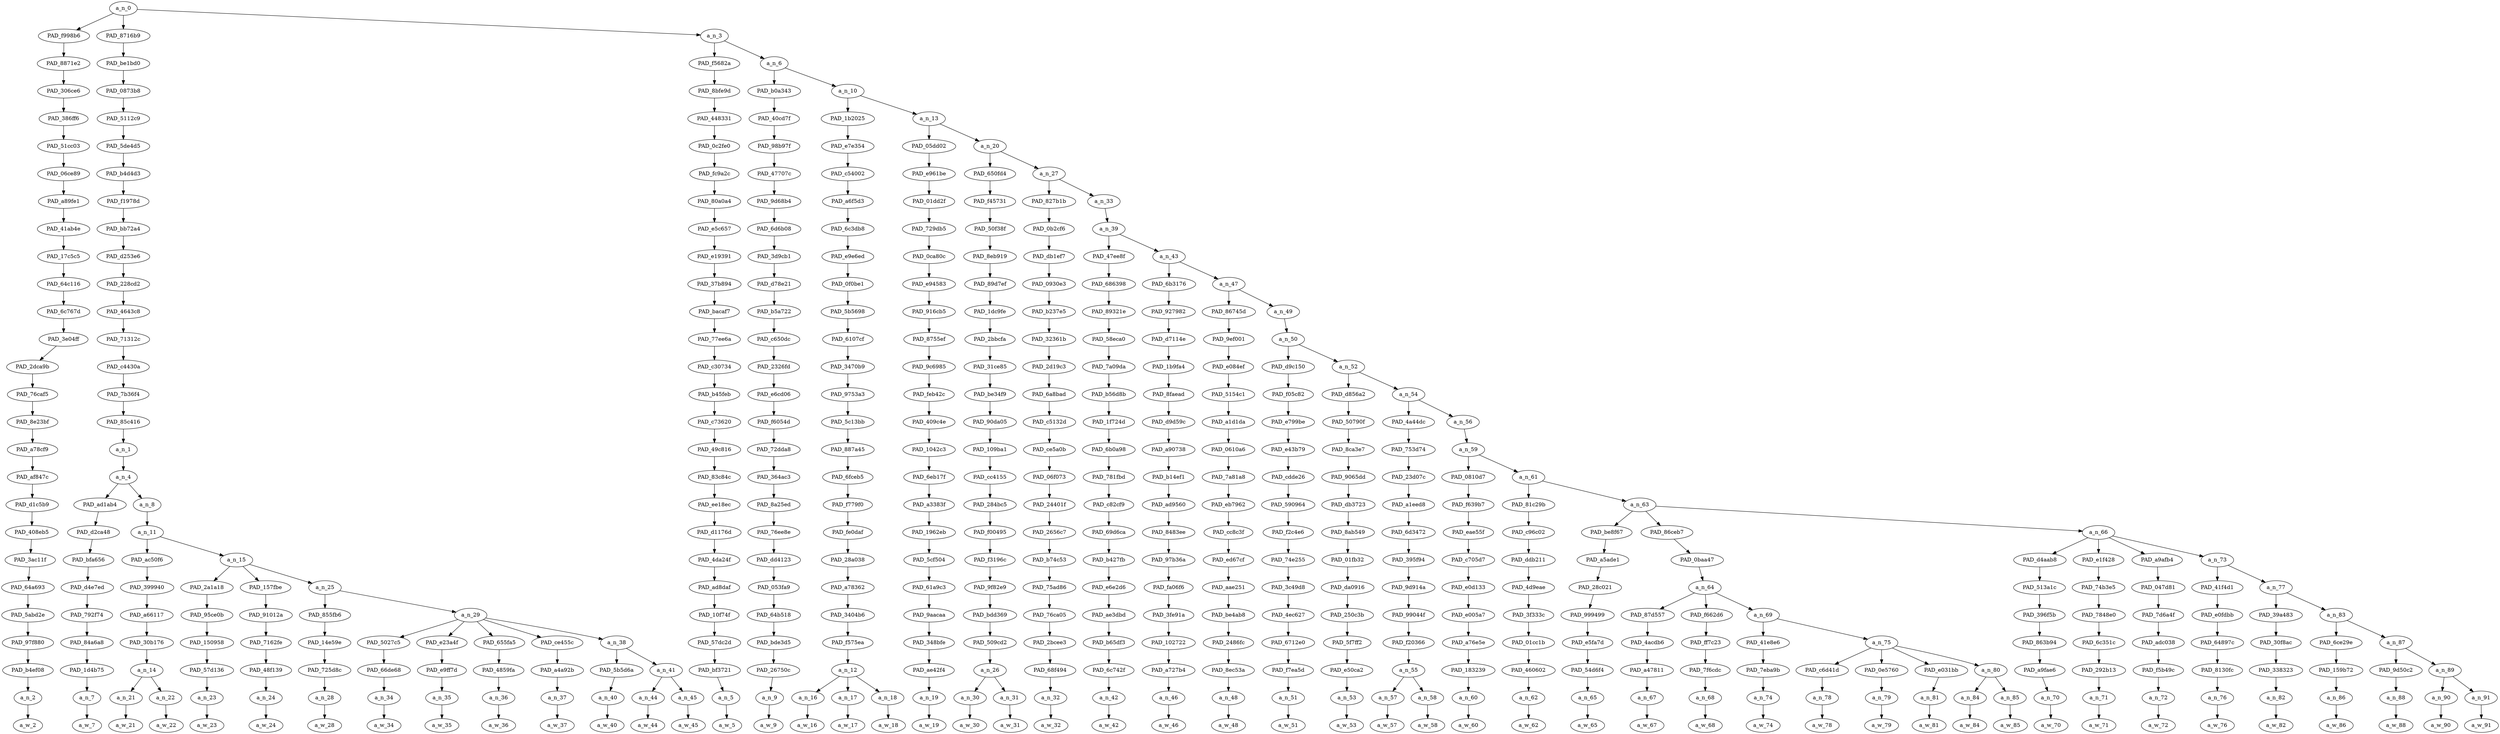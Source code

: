 strict digraph "" {
	a_n_0	[div_dir=1,
		index=0,
		level=26,
		pos="9.976280526761656,26!",
		text_span="[0, 1, 2, 3, 4, 5, 6, 7, 8, 9, 10, 11, 12, 13, 14, 15, 16, 17, 18, 19, 20, 21, 22, 23, 24, 25, 26, 27, 28, 29, 30, 31, 32, 33, 34, \
35, 36, 37, 38, 39, 40, 41, 42, 43, 44, 45, 46, 47, 48, 49]",
		value=1.00000001];
	PAD_f998b6	[div_dir=1,
		index=1,
		level=25,
		pos="13.0,25!",
		text_span="[13]",
		value=0.01985900];
	a_n_0 -> PAD_f998b6;
	PAD_8716b9	[div_dir=1,
		index=0,
		level=25,
		pos="1.5062499999999999,25!",
		text_span="[0, 1, 2, 3, 4, 5, 6, 7, 8, 9, 10, 11, 12]",
		value=0.39590703];
	a_n_0 -> PAD_8716b9;
	a_n_3	[div_dir=1,
		index=2,
		level=25,
		pos="15.422591580284966,25!",
		text_span="[14, 15, 16, 17, 18, 19, 20, 21, 22, 23, 24, 25, 26, 27, 28, 29, 30, 31, 32, 33, 34, 35, 36, 37, 38, 39, 40, 41, 42, 43, 44, 45, \
46, 47, 48, 49]",
		value=0.58390375];
	a_n_0 -> a_n_3;
	PAD_8871e2	[div_dir=1,
		index=1,
		level=24,
		pos="13.0,24!",
		text_span="[13]",
		value=0.01985900];
	PAD_f998b6 -> PAD_8871e2;
	PAD_306ce6	[div_dir=1,
		index=1,
		level=23,
		pos="13.0,23!",
		text_span="[13]",
		value=0.01985900];
	PAD_8871e2 -> PAD_306ce6;
	PAD_386ff6	[div_dir=1,
		index=1,
		level=22,
		pos="13.0,22!",
		text_span="[13]",
		value=0.01985900];
	PAD_306ce6 -> PAD_386ff6;
	PAD_51cc03	[div_dir=1,
		index=1,
		level=21,
		pos="13.0,21!",
		text_span="[13]",
		value=0.01985900];
	PAD_386ff6 -> PAD_51cc03;
	PAD_06ce89	[div_dir=1,
		index=1,
		level=20,
		pos="13.0,20!",
		text_span="[13]",
		value=0.01985900];
	PAD_51cc03 -> PAD_06ce89;
	PAD_a89fe1	[div_dir=1,
		index=1,
		level=19,
		pos="13.0,19!",
		text_span="[13]",
		value=0.01985900];
	PAD_06ce89 -> PAD_a89fe1;
	PAD_41ab4e	[div_dir=1,
		index=1,
		level=18,
		pos="13.0,18!",
		text_span="[13]",
		value=0.01985900];
	PAD_a89fe1 -> PAD_41ab4e;
	PAD_17c5c5	[div_dir=1,
		index=1,
		level=17,
		pos="13.0,17!",
		text_span="[13]",
		value=0.01985900];
	PAD_41ab4e -> PAD_17c5c5;
	PAD_64c116	[div_dir=1,
		index=1,
		level=16,
		pos="13.0,16!",
		text_span="[13]",
		value=0.01985900];
	PAD_17c5c5 -> PAD_64c116;
	PAD_6c767d	[div_dir=1,
		index=1,
		level=15,
		pos="13.0,15!",
		text_span="[13]",
		value=0.01985900];
	PAD_64c116 -> PAD_6c767d;
	PAD_3e04ff	[div_dir=1,
		index=1,
		level=14,
		pos="13.0,14!",
		text_span="[13]",
		value=0.01985900];
	PAD_6c767d -> PAD_3e04ff;
	PAD_2dca9b	[div_dir=1,
		index=1,
		level=13,
		pos="13.0,13!",
		text_span="[13]",
		value=0.01985900];
	PAD_3e04ff -> PAD_2dca9b;
	PAD_76caf5	[div_dir=1,
		index=1,
		level=12,
		pos="13.0,12!",
		text_span="[13]",
		value=0.01985900];
	PAD_2dca9b -> PAD_76caf5;
	PAD_8e23bf	[div_dir=1,
		index=1,
		level=11,
		pos="13.0,11!",
		text_span="[13]",
		value=0.01985900];
	PAD_76caf5 -> PAD_8e23bf;
	PAD_a78cf9	[div_dir=1,
		index=1,
		level=10,
		pos="13.0,10!",
		text_span="[13]",
		value=0.01985900];
	PAD_8e23bf -> PAD_a78cf9;
	PAD_af847c	[div_dir=1,
		index=1,
		level=9,
		pos="13.0,9!",
		text_span="[13]",
		value=0.01985900];
	PAD_a78cf9 -> PAD_af847c;
	PAD_d1c5b9	[div_dir=1,
		index=2,
		level=8,
		pos="13.0,8!",
		text_span="[13]",
		value=0.01985900];
	PAD_af847c -> PAD_d1c5b9;
	PAD_408eb5	[div_dir=1,
		index=2,
		level=7,
		pos="13.0,7!",
		text_span="[13]",
		value=0.01985900];
	PAD_d1c5b9 -> PAD_408eb5;
	PAD_3ac11f	[div_dir=1,
		index=3,
		level=6,
		pos="13.0,6!",
		text_span="[13]",
		value=0.01985900];
	PAD_408eb5 -> PAD_3ac11f;
	PAD_64a693	[div_dir=1,
		index=5,
		level=5,
		pos="13.0,5!",
		text_span="[13]",
		value=0.01985900];
	PAD_3ac11f -> PAD_64a693;
	PAD_5abd2e	[div_dir=1,
		index=6,
		level=4,
		pos="13.0,4!",
		text_span="[13]",
		value=0.01985900];
	PAD_64a693 -> PAD_5abd2e;
	PAD_97f880	[div_dir=1,
		index=10,
		level=3,
		pos="13.0,3!",
		text_span="[13]",
		value=0.01985900];
	PAD_5abd2e -> PAD_97f880;
	PAD_b4ef08	[div_dir=1,
		index=11,
		level=2,
		pos="13.0,2!",
		text_span="[13]",
		value=0.01985900];
	PAD_97f880 -> PAD_b4ef08;
	a_n_2	[div_dir=1,
		index=13,
		level=1,
		pos="13.0,1!",
		text_span="[13]",
		value=0.01985900];
	PAD_b4ef08 -> a_n_2;
	a_w_2	[div_dir=0,
		index=13,
		level=0,
		pos="13,0!",
		text_span="[13]",
		value=i];
	a_n_2 -> a_w_2;
	PAD_be1bd0	[div_dir=1,
		index=0,
		level=24,
		pos="1.5062499999999999,24!",
		text_span="[0, 1, 2, 3, 4, 5, 6, 7, 8, 9, 10, 11, 12]",
		value=0.39590703];
	PAD_8716b9 -> PAD_be1bd0;
	PAD_0873b8	[div_dir=1,
		index=0,
		level=23,
		pos="1.5062499999999999,23!",
		text_span="[0, 1, 2, 3, 4, 5, 6, 7, 8, 9, 10, 11, 12]",
		value=0.39590703];
	PAD_be1bd0 -> PAD_0873b8;
	PAD_5112c9	[div_dir=1,
		index=0,
		level=22,
		pos="1.5062499999999999,22!",
		text_span="[0, 1, 2, 3, 4, 5, 6, 7, 8, 9, 10, 11, 12]",
		value=0.39590703];
	PAD_0873b8 -> PAD_5112c9;
	PAD_5de4d5	[div_dir=1,
		index=0,
		level=21,
		pos="1.5062499999999999,21!",
		text_span="[0, 1, 2, 3, 4, 5, 6, 7, 8, 9, 10, 11, 12]",
		value=0.39590703];
	PAD_5112c9 -> PAD_5de4d5;
	PAD_b4d4d3	[div_dir=1,
		index=0,
		level=20,
		pos="1.5062499999999999,20!",
		text_span="[0, 1, 2, 3, 4, 5, 6, 7, 8, 9, 10, 11, 12]",
		value=0.39590703];
	PAD_5de4d5 -> PAD_b4d4d3;
	PAD_f1978d	[div_dir=1,
		index=0,
		level=19,
		pos="1.5062499999999999,19!",
		text_span="[0, 1, 2, 3, 4, 5, 6, 7, 8, 9, 10, 11, 12]",
		value=0.39590703];
	PAD_b4d4d3 -> PAD_f1978d;
	PAD_bb72a4	[div_dir=1,
		index=0,
		level=18,
		pos="1.5062499999999999,18!",
		text_span="[0, 1, 2, 3, 4, 5, 6, 7, 8, 9, 10, 11, 12]",
		value=0.39590703];
	PAD_f1978d -> PAD_bb72a4;
	PAD_d253e6	[div_dir=1,
		index=0,
		level=17,
		pos="1.5062499999999999,17!",
		text_span="[0, 1, 2, 3, 4, 5, 6, 7, 8, 9, 10, 11, 12]",
		value=0.39590703];
	PAD_bb72a4 -> PAD_d253e6;
	PAD_228cd2	[div_dir=1,
		index=0,
		level=16,
		pos="1.5062499999999999,16!",
		text_span="[0, 1, 2, 3, 4, 5, 6, 7, 8, 9, 10, 11, 12]",
		value=0.39590703];
	PAD_d253e6 -> PAD_228cd2;
	PAD_4643c8	[div_dir=1,
		index=0,
		level=15,
		pos="1.5062499999999999,15!",
		text_span="[0, 1, 2, 3, 4, 5, 6, 7, 8, 9, 10, 11, 12]",
		value=0.39590703];
	PAD_228cd2 -> PAD_4643c8;
	PAD_71312c	[div_dir=1,
		index=0,
		level=14,
		pos="1.5062499999999999,14!",
		text_span="[0, 1, 2, 3, 4, 5, 6, 7, 8, 9, 10, 11, 12]",
		value=0.39590703];
	PAD_4643c8 -> PAD_71312c;
	PAD_c4430a	[div_dir=1,
		index=0,
		level=13,
		pos="1.5062499999999999,13!",
		text_span="[0, 1, 2, 3, 4, 5, 6, 7, 8, 9, 10, 11, 12]",
		value=0.39590703];
	PAD_71312c -> PAD_c4430a;
	PAD_7b36f4	[div_dir=1,
		index=0,
		level=12,
		pos="1.5062499999999999,12!",
		text_span="[0, 1, 2, 3, 4, 5, 6, 7, 8, 9, 10, 11, 12]",
		value=0.39590703];
	PAD_c4430a -> PAD_7b36f4;
	PAD_85c416	[div_dir=1,
		index=0,
		level=11,
		pos="1.5062499999999999,11!",
		text_span="[0, 1, 2, 3, 4, 5, 6, 7, 8, 9, 10, 11, 12]",
		value=0.39590703];
	PAD_7b36f4 -> PAD_85c416;
	a_n_1	[div_dir=1,
		index=0,
		level=10,
		pos="1.5062499999999999,10!",
		text_span="[0, 1, 2, 3, 4, 5, 6, 7, 8, 9, 10, 11, 12]",
		value=0.39590703];
	PAD_85c416 -> a_n_1;
	a_n_4	[div_dir=1,
		index=0,
		level=9,
		pos="1.5062499999999999,9!",
		text_span="[0, 1, 2, 3, 4, 5, 6, 7, 8, 9, 10, 11, 12]",
		value=0.39570488];
	a_n_1 -> a_n_4;
	PAD_ad1ab4	[div_dir=1,
		index=0,
		level=8,
		pos="0.0,8!",
		text_span="[0]",
		value=0.02117147];
	a_n_4 -> PAD_ad1ab4;
	a_n_8	[div_dir=1,
		index=1,
		level=8,
		pos="3.0124999999999997,8!",
		text_span="[1, 2, 3, 4, 5, 6, 7, 8, 9, 10, 11, 12]",
		value=0.37433126];
	a_n_4 -> a_n_8;
	PAD_d2ca48	[div_dir=1,
		index=0,
		level=7,
		pos="0.0,7!",
		text_span="[0]",
		value=0.02117147];
	PAD_ad1ab4 -> PAD_d2ca48;
	PAD_bfa656	[div_dir=1,
		index=0,
		level=6,
		pos="0.0,6!",
		text_span="[0]",
		value=0.02117147];
	PAD_d2ca48 -> PAD_bfa656;
	PAD_d4e7ed	[div_dir=1,
		index=0,
		level=5,
		pos="0.0,5!",
		text_span="[0]",
		value=0.02117147];
	PAD_bfa656 -> PAD_d4e7ed;
	PAD_792f74	[div_dir=1,
		index=0,
		level=4,
		pos="0.0,4!",
		text_span="[0]",
		value=0.02117147];
	PAD_d4e7ed -> PAD_792f74;
	PAD_84a6a8	[div_dir=1,
		index=0,
		level=3,
		pos="0.0,3!",
		text_span="[0]",
		value=0.02117147];
	PAD_792f74 -> PAD_84a6a8;
	PAD_1d4b75	[div_dir=1,
		index=0,
		level=2,
		pos="0.0,2!",
		text_span="[0]",
		value=0.02117147];
	PAD_84a6a8 -> PAD_1d4b75;
	a_n_7	[div_dir=1,
		index=0,
		level=1,
		pos="0.0,1!",
		text_span="[0]",
		value=0.02117147];
	PAD_1d4b75 -> a_n_7;
	a_w_7	[div_dir=0,
		index=0,
		level=0,
		pos="0,0!",
		text_span="[0]",
		value=considering];
	a_n_7 -> a_w_7;
	a_n_11	[div_dir=1,
		index=1,
		level=7,
		pos="3.0124999999999997,7!",
		text_span="[1, 2, 3, 4, 5, 6, 7, 8, 9, 10, 11, 12]",
		value=0.37417188];
	a_n_8 -> a_n_11;
	PAD_ac50f6	[div_dir=1,
		index=1,
		level=6,
		pos="1.5,6!",
		text_span="[1, 2]",
		value=0.05859129];
	a_n_11 -> PAD_ac50f6;
	a_n_15	[div_dir=1,
		index=2,
		level=6,
		pos="4.5249999999999995,6!",
		text_span="[3, 4, 5, 6, 7, 8, 9, 10, 11, 12]",
		value=0.31542121];
	a_n_11 -> a_n_15;
	PAD_399940	[div_dir=1,
		index=1,
		level=5,
		pos="1.5,5!",
		text_span="[1, 2]",
		value=0.05859129];
	PAD_ac50f6 -> PAD_399940;
	PAD_a66117	[div_dir=1,
		index=1,
		level=4,
		pos="1.5,4!",
		text_span="[1, 2]",
		value=0.05859129];
	PAD_399940 -> PAD_a66117;
	PAD_30b176	[div_dir=1,
		index=1,
		level=3,
		pos="1.5,3!",
		text_span="[1, 2]",
		value=0.05859129];
	PAD_a66117 -> PAD_30b176;
	a_n_14	[div_dir=1,
		index=1,
		level=2,
		pos="1.5,2!",
		text_span="[1, 2]",
		value=0.05859129];
	PAD_30b176 -> a_n_14;
	a_n_21	[div_dir=-1,
		index=1,
		level=1,
		pos="1.0,1!",
		text_span="[1]",
		value=0.01638838];
	a_n_14 -> a_n_21;
	a_n_22	[div_dir=1,
		index=2,
		level=1,
		pos="2.0,1!",
		text_span="[2]",
		value=0.04204581];
	a_n_14 -> a_n_22;
	a_w_21	[div_dir=0,
		index=1,
		level=0,
		pos="1,0!",
		text_span="[1]",
		value=many];
	a_n_21 -> a_w_21;
	a_w_22	[div_dir=0,
		index=2,
		level=0,
		pos="2,0!",
		text_span="[2]",
		value=europeans];
	a_n_22 -> a_w_22;
	PAD_2a1a18	[div_dir=1,
		index=2,
		level=5,
		pos="3.0,5!",
		text_span="[3]",
		value=0.01546159];
	a_n_15 -> PAD_2a1a18;
	PAD_157fbe	[div_dir=1,
		index=3,
		level=5,
		pos="4.0,5!",
		text_span="[4]",
		value=0.01134352];
	a_n_15 -> PAD_157fbe;
	a_n_25	[div_dir=1,
		index=4,
		level=5,
		pos="6.575,5!",
		text_span="[5, 6, 7, 8, 9, 10, 11, 12]",
		value=0.28850369];
	a_n_15 -> a_n_25;
	PAD_95ce0b	[div_dir=1,
		index=2,
		level=4,
		pos="3.0,4!",
		text_span="[3]",
		value=0.01546159];
	PAD_2a1a18 -> PAD_95ce0b;
	PAD_150958	[div_dir=1,
		index=2,
		level=3,
		pos="3.0,3!",
		text_span="[3]",
		value=0.01546159];
	PAD_95ce0b -> PAD_150958;
	PAD_57d136	[div_dir=1,
		index=2,
		level=2,
		pos="3.0,2!",
		text_span="[3]",
		value=0.01546159];
	PAD_150958 -> PAD_57d136;
	a_n_23	[div_dir=1,
		index=3,
		level=1,
		pos="3.0,1!",
		text_span="[3]",
		value=0.01546159];
	PAD_57d136 -> a_n_23;
	a_w_23	[div_dir=0,
		index=3,
		level=0,
		pos="3,0!",
		text_span="[3]",
		value=have];
	a_n_23 -> a_w_23;
	PAD_91012a	[div_dir=1,
		index=3,
		level=4,
		pos="4.0,4!",
		text_span="[4]",
		value=0.01134352];
	PAD_157fbe -> PAD_91012a;
	PAD_7162fe	[div_dir=1,
		index=3,
		level=3,
		pos="4.0,3!",
		text_span="[4]",
		value=0.01134352];
	PAD_91012a -> PAD_7162fe;
	PAD_48f139	[div_dir=1,
		index=3,
		level=2,
		pos="4.0,2!",
		text_span="[4]",
		value=0.01134352];
	PAD_7162fe -> PAD_48f139;
	a_n_24	[div_dir=1,
		index=4,
		level=1,
		pos="4.0,1!",
		text_span="[4]",
		value=0.01134352];
	PAD_48f139 -> a_n_24;
	a_w_24	[div_dir=0,
		index=4,
		level=0,
		pos="4,0!",
		text_span="[4]",
		value=now];
	a_n_24 -> a_w_24;
	PAD_855fb6	[div_dir=1,
		index=4,
		level=4,
		pos="5.0,4!",
		text_span="[5]",
		value=0.01159135];
	a_n_25 -> PAD_855fb6;
	a_n_29	[div_dir=1,
		index=5,
		level=4,
		pos="8.15,4!",
		text_span="[6, 7, 8, 9, 10, 11, 12]",
		value=0.27681097];
	a_n_25 -> a_n_29;
	PAD_14e59e	[div_dir=1,
		index=4,
		level=3,
		pos="5.0,3!",
		text_span="[5]",
		value=0.01159135];
	PAD_855fb6 -> PAD_14e59e;
	PAD_725d8c	[div_dir=1,
		index=4,
		level=2,
		pos="5.0,2!",
		text_span="[5]",
		value=0.01159135];
	PAD_14e59e -> PAD_725d8c;
	a_n_28	[div_dir=1,
		index=5,
		level=1,
		pos="5.0,1!",
		text_span="[5]",
		value=0.01159135];
	PAD_725d8c -> a_n_28;
	a_w_28	[div_dir=0,
		index=5,
		level=0,
		pos="5,0!",
		text_span="[5]",
		value=been];
	a_n_28 -> a_w_28;
	PAD_5027c5	[div_dir=1,
		index=5,
		level=3,
		pos="6.0,3!",
		text_span="[6]",
		value=0.02432967];
	a_n_29 -> PAD_5027c5;
	PAD_e23a4f	[div_dir=1,
		index=6,
		level=3,
		pos="7.0,3!",
		text_span="[7]",
		value=0.01208192];
	a_n_29 -> PAD_e23a4f;
	PAD_655fa5	[div_dir=1,
		index=7,
		level=3,
		pos="8.0,3!",
		text_span="[8]",
		value=0.01886566];
	a_n_29 -> PAD_655fa5;
	PAD_ce455c	[div_dir=1,
		index=8,
		level=3,
		pos="9.0,3!",
		text_span="[9]",
		value=0.04253857];
	a_n_29 -> PAD_ce455c;
	a_n_38	[div_dir=1,
		index=9,
		level=3,
		pos="10.75,3!",
		text_span="[10, 11, 12]",
		value=0.17889124];
	a_n_29 -> a_n_38;
	PAD_66de68	[div_dir=1,
		index=5,
		level=2,
		pos="6.0,2!",
		text_span="[6]",
		value=0.02432967];
	PAD_5027c5 -> PAD_66de68;
	a_n_34	[div_dir=1,
		index=6,
		level=1,
		pos="6.0,1!",
		text_span="[6]",
		value=0.02432967];
	PAD_66de68 -> a_n_34;
	a_w_34	[div_dir=0,
		index=6,
		level=0,
		pos="6,0!",
		text_span="[6]",
		value=raped];
	a_n_34 -> a_w_34;
	PAD_e9ff7d	[div_dir=1,
		index=6,
		level=2,
		pos="7.0,2!",
		text_span="[7]",
		value=0.01208192];
	PAD_e23a4f -> PAD_e9ff7d;
	a_n_35	[div_dir=1,
		index=7,
		level=1,
		pos="7.0,1!",
		text_span="[7]",
		value=0.01208192];
	PAD_e9ff7d -> a_n_35;
	a_w_35	[div_dir=0,
		index=7,
		level=0,
		pos="7,0!",
		text_span="[7]",
		value=and];
	a_n_35 -> a_w_35;
	PAD_4859fa	[div_dir=1,
		index=7,
		level=2,
		pos="8.0,2!",
		text_span="[8]",
		value=0.01886566];
	PAD_655fa5 -> PAD_4859fa;
	a_n_36	[div_dir=1,
		index=8,
		level=1,
		pos="8.0,1!",
		text_span="[8]",
		value=0.01886566];
	PAD_4859fa -> a_n_36;
	a_w_36	[div_dir=0,
		index=8,
		level=0,
		pos="8,0!",
		text_span="[8]",
		value=killed];
	a_n_36 -> a_w_36;
	PAD_a4a92b	[div_dir=1,
		index=8,
		level=2,
		pos="9.0,2!",
		text_span="[9]",
		value=0.04253857];
	PAD_ce455c -> PAD_a4a92b;
	a_n_37	[div_dir=1,
		index=9,
		level=1,
		pos="9.0,1!",
		text_span="[9]",
		value=0.04253857];
	PAD_a4a92b -> a_n_37;
	a_w_37	[div_dir=0,
		index=9,
		level=0,
		pos="9,0!",
		text_span="[9]",
		value=horriby];
	a_n_37 -> a_w_37;
	PAD_5b5d6a	[div_dir=1,
		index=9,
		level=2,
		pos="10.0,2!",
		text_span="[10]",
		value=0.01844604];
	a_n_38 -> PAD_5b5d6a;
	a_n_41	[div_dir=1,
		index=10,
		level=2,
		pos="11.5,2!",
		text_span="[11, 12]",
		value=0.16035110];
	a_n_38 -> a_n_41;
	a_n_40	[div_dir=1,
		index=10,
		level=1,
		pos="10.0,1!",
		text_span="[10]",
		value=0.01844604];
	PAD_5b5d6a -> a_n_40;
	a_w_40	[div_dir=0,
		index=10,
		level=0,
		pos="10,0!",
		text_span="[10]",
		value=by];
	a_n_40 -> a_w_40;
	a_n_44	[div_dir=1,
		index=11,
		level=1,
		pos="11.0,1!",
		text_span="[11]",
		value=0.05027802];
	a_n_41 -> a_n_44;
	a_n_45	[div_dir=-1,
		index=12,
		level=1,
		pos="12.0,1!",
		text_span="[12]",
		value=0.10998006];
	a_n_41 -> a_n_45;
	a_w_44	[div_dir=0,
		index=11,
		level=0,
		pos="11,0!",
		text_span="[11]",
		value=islamic];
	a_n_44 -> a_w_44;
	a_w_45	[div_dir=0,
		index=12,
		level=0,
		pos="12,0!",
		text_span="[12]",
		value=hoardes];
	a_n_45 -> a_w_45;
	PAD_f5682a	[div_dir=1,
		index=2,
		level=24,
		pos="14.0,24!",
		text_span="[14]",
		value=0.01513564];
	a_n_3 -> PAD_f5682a;
	a_n_6	[div_dir=1,
		index=3,
		level=24,
		pos="16.84518316056993,24!",
		text_span="[15, 16, 17, 18, 19, 20, 21, 22, 23, 24, 25, 26, 27, 28, 29, 30, 31, 32, 33, 34, 35, 36, 37, 38, 39, 40, 41, 42, 43, 44, 45, 46, \
47, 48, 49]",
		value=0.56851350];
	a_n_3 -> a_n_6;
	PAD_8bfe9d	[div_dir=1,
		index=2,
		level=23,
		pos="14.0,23!",
		text_span="[14]",
		value=0.01513564];
	PAD_f5682a -> PAD_8bfe9d;
	PAD_448331	[div_dir=1,
		index=2,
		level=22,
		pos="14.0,22!",
		text_span="[14]",
		value=0.01513564];
	PAD_8bfe9d -> PAD_448331;
	PAD_0c2fe0	[div_dir=1,
		index=2,
		level=21,
		pos="14.0,21!",
		text_span="[14]",
		value=0.01513564];
	PAD_448331 -> PAD_0c2fe0;
	PAD_fc9a2c	[div_dir=1,
		index=2,
		level=20,
		pos="14.0,20!",
		text_span="[14]",
		value=0.01513564];
	PAD_0c2fe0 -> PAD_fc9a2c;
	PAD_80a0a4	[div_dir=1,
		index=2,
		level=19,
		pos="14.0,19!",
		text_span="[14]",
		value=0.01513564];
	PAD_fc9a2c -> PAD_80a0a4;
	PAD_e5c657	[div_dir=1,
		index=2,
		level=18,
		pos="14.0,18!",
		text_span="[14]",
		value=0.01513564];
	PAD_80a0a4 -> PAD_e5c657;
	PAD_e19391	[div_dir=1,
		index=2,
		level=17,
		pos="14.0,17!",
		text_span="[14]",
		value=0.01513564];
	PAD_e5c657 -> PAD_e19391;
	PAD_37b894	[div_dir=1,
		index=2,
		level=16,
		pos="14.0,16!",
		text_span="[14]",
		value=0.01513564];
	PAD_e19391 -> PAD_37b894;
	PAD_bacaf7	[div_dir=1,
		index=2,
		level=15,
		pos="14.0,15!",
		text_span="[14]",
		value=0.01513564];
	PAD_37b894 -> PAD_bacaf7;
	PAD_77ee6a	[div_dir=1,
		index=2,
		level=14,
		pos="14.0,14!",
		text_span="[14]",
		value=0.01513564];
	PAD_bacaf7 -> PAD_77ee6a;
	PAD_c30734	[div_dir=1,
		index=2,
		level=13,
		pos="14.0,13!",
		text_span="[14]",
		value=0.01513564];
	PAD_77ee6a -> PAD_c30734;
	PAD_b45feb	[div_dir=1,
		index=2,
		level=12,
		pos="14.0,12!",
		text_span="[14]",
		value=0.01513564];
	PAD_c30734 -> PAD_b45feb;
	PAD_c73620	[div_dir=1,
		index=2,
		level=11,
		pos="14.0,11!",
		text_span="[14]",
		value=0.01513564];
	PAD_b45feb -> PAD_c73620;
	PAD_49c816	[div_dir=1,
		index=2,
		level=10,
		pos="14.0,10!",
		text_span="[14]",
		value=0.01513564];
	PAD_c73620 -> PAD_49c816;
	PAD_83c84c	[div_dir=1,
		index=2,
		level=9,
		pos="14.0,9!",
		text_span="[14]",
		value=0.01513564];
	PAD_49c816 -> PAD_83c84c;
	PAD_ee18ec	[div_dir=1,
		index=3,
		level=8,
		pos="14.0,8!",
		text_span="[14]",
		value=0.01513564];
	PAD_83c84c -> PAD_ee18ec;
	PAD_d1176d	[div_dir=1,
		index=3,
		level=7,
		pos="14.0,7!",
		text_span="[14]",
		value=0.01513564];
	PAD_ee18ec -> PAD_d1176d;
	PAD_4da24f	[div_dir=1,
		index=4,
		level=6,
		pos="14.0,6!",
		text_span="[14]",
		value=0.01513564];
	PAD_d1176d -> PAD_4da24f;
	PAD_ad8daf	[div_dir=1,
		index=6,
		level=5,
		pos="14.0,5!",
		text_span="[14]",
		value=0.01513564];
	PAD_4da24f -> PAD_ad8daf;
	PAD_10f74f	[div_dir=1,
		index=7,
		level=4,
		pos="14.0,4!",
		text_span="[14]",
		value=0.01513564];
	PAD_ad8daf -> PAD_10f74f;
	PAD_57dc2d	[div_dir=1,
		index=11,
		level=3,
		pos="14.0,3!",
		text_span="[14]",
		value=0.01513564];
	PAD_10f74f -> PAD_57dc2d;
	PAD_bf3721	[div_dir=1,
		index=12,
		level=2,
		pos="14.0,2!",
		text_span="[14]",
		value=0.01513564];
	PAD_57dc2d -> PAD_bf3721;
	a_n_5	[div_dir=1,
		index=14,
		level=1,
		pos="14.0,1!",
		text_span="[14]",
		value=0.01513564];
	PAD_bf3721 -> a_n_5;
	a_w_5	[div_dir=0,
		index=14,
		level=0,
		pos="14,0!",
		text_span="[14]",
		value=wonder];
	a_n_5 -> a_w_5;
	PAD_b0a343	[div_dir=1,
		index=3,
		level=23,
		pos="15.0,23!",
		text_span="[15]",
		value=0.01124994];
	a_n_6 -> PAD_b0a343;
	a_n_10	[div_dir=1,
		index=4,
		level=23,
		pos="18.690366321139866,23!",
		text_span="[16, 17, 18, 19, 20, 21, 22, 23, 24, 25, 26, 27, 28, 29, 30, 31, 32, 33, 34, 35, 36, 37, 38, 39, 40, 41, 42, 43, 44, 45, 46, 47, \
48, 49]",
		value=0.55702353];
	a_n_6 -> a_n_10;
	PAD_40cd7f	[div_dir=1,
		index=3,
		level=22,
		pos="15.0,22!",
		text_span="[15]",
		value=0.01124994];
	PAD_b0a343 -> PAD_40cd7f;
	PAD_98b97f	[div_dir=1,
		index=3,
		level=21,
		pos="15.0,21!",
		text_span="[15]",
		value=0.01124994];
	PAD_40cd7f -> PAD_98b97f;
	PAD_47707c	[div_dir=1,
		index=3,
		level=20,
		pos="15.0,20!",
		text_span="[15]",
		value=0.01124994];
	PAD_98b97f -> PAD_47707c;
	PAD_9d68b4	[div_dir=1,
		index=3,
		level=19,
		pos="15.0,19!",
		text_span="[15]",
		value=0.01124994];
	PAD_47707c -> PAD_9d68b4;
	PAD_6d6b08	[div_dir=1,
		index=3,
		level=18,
		pos="15.0,18!",
		text_span="[15]",
		value=0.01124994];
	PAD_9d68b4 -> PAD_6d6b08;
	PAD_3d9cb1	[div_dir=1,
		index=3,
		level=17,
		pos="15.0,17!",
		text_span="[15]",
		value=0.01124994];
	PAD_6d6b08 -> PAD_3d9cb1;
	PAD_d78e21	[div_dir=1,
		index=3,
		level=16,
		pos="15.0,16!",
		text_span="[15]",
		value=0.01124994];
	PAD_3d9cb1 -> PAD_d78e21;
	PAD_b5a722	[div_dir=1,
		index=3,
		level=15,
		pos="15.0,15!",
		text_span="[15]",
		value=0.01124994];
	PAD_d78e21 -> PAD_b5a722;
	PAD_c650dc	[div_dir=1,
		index=3,
		level=14,
		pos="15.0,14!",
		text_span="[15]",
		value=0.01124994];
	PAD_b5a722 -> PAD_c650dc;
	PAD_2326fd	[div_dir=1,
		index=3,
		level=13,
		pos="15.0,13!",
		text_span="[15]",
		value=0.01124994];
	PAD_c650dc -> PAD_2326fd;
	PAD_e6cd06	[div_dir=1,
		index=3,
		level=12,
		pos="15.0,12!",
		text_span="[15]",
		value=0.01124994];
	PAD_2326fd -> PAD_e6cd06;
	PAD_f6054d	[div_dir=1,
		index=3,
		level=11,
		pos="15.0,11!",
		text_span="[15]",
		value=0.01124994];
	PAD_e6cd06 -> PAD_f6054d;
	PAD_72dda8	[div_dir=1,
		index=3,
		level=10,
		pos="15.0,10!",
		text_span="[15]",
		value=0.01124994];
	PAD_f6054d -> PAD_72dda8;
	PAD_364ac3	[div_dir=1,
		index=3,
		level=9,
		pos="15.0,9!",
		text_span="[15]",
		value=0.01124994];
	PAD_72dda8 -> PAD_364ac3;
	PAD_8a25ed	[div_dir=1,
		index=4,
		level=8,
		pos="15.0,8!",
		text_span="[15]",
		value=0.01124994];
	PAD_364ac3 -> PAD_8a25ed;
	PAD_76ee8e	[div_dir=1,
		index=4,
		level=7,
		pos="15.0,7!",
		text_span="[15]",
		value=0.01124994];
	PAD_8a25ed -> PAD_76ee8e;
	PAD_dd4123	[div_dir=1,
		index=5,
		level=6,
		pos="15.0,6!",
		text_span="[15]",
		value=0.01124994];
	PAD_76ee8e -> PAD_dd4123;
	PAD_053fa9	[div_dir=1,
		index=7,
		level=5,
		pos="15.0,5!",
		text_span="[15]",
		value=0.01124994];
	PAD_dd4123 -> PAD_053fa9;
	PAD_64b518	[div_dir=1,
		index=8,
		level=4,
		pos="15.0,4!",
		text_span="[15]",
		value=0.01124994];
	PAD_053fa9 -> PAD_64b518;
	PAD_bde3d5	[div_dir=1,
		index=12,
		level=3,
		pos="15.0,3!",
		text_span="[15]",
		value=0.01124994];
	PAD_64b518 -> PAD_bde3d5;
	PAD_26750c	[div_dir=1,
		index=13,
		level=2,
		pos="15.0,2!",
		text_span="[15]",
		value=0.01124994];
	PAD_bde3d5 -> PAD_26750c;
	a_n_9	[div_dir=1,
		index=15,
		level=1,
		pos="15.0,1!",
		text_span="[15]",
		value=0.01124994];
	PAD_26750c -> a_n_9;
	a_w_9	[div_dir=0,
		index=15,
		level=0,
		pos="15,0!",
		text_span="[15]",
		value=what];
	a_n_9 -> a_w_9;
	PAD_1b2025	[div_dir=1,
		index=4,
		level=22,
		pos="17.0,22!",
		text_span="[16, 17, 18]",
		value=0.03980873];
	a_n_10 -> PAD_1b2025;
	a_n_13	[div_dir=1,
		index=5,
		level=22,
		pos="20.38073264227973,22!",
		text_span="[19, 20, 21, 22, 23, 24, 25, 26, 27, 28, 29, 30, 31, 32, 33, 34, 35, 36, 37, 38, 39, 40, 41, 42, 43, 44, 45, 46, 47, 48, 49]",
		value=0.51697806];
	a_n_10 -> a_n_13;
	PAD_e7e354	[div_dir=1,
		index=4,
		level=21,
		pos="17.0,21!",
		text_span="[16, 17, 18]",
		value=0.03980873];
	PAD_1b2025 -> PAD_e7e354;
	PAD_c54002	[div_dir=1,
		index=4,
		level=20,
		pos="17.0,20!",
		text_span="[16, 17, 18]",
		value=0.03980873];
	PAD_e7e354 -> PAD_c54002;
	PAD_a6f5d3	[div_dir=1,
		index=4,
		level=19,
		pos="17.0,19!",
		text_span="[16, 17, 18]",
		value=0.03980873];
	PAD_c54002 -> PAD_a6f5d3;
	PAD_6c3db8	[div_dir=1,
		index=4,
		level=18,
		pos="17.0,18!",
		text_span="[16, 17, 18]",
		value=0.03980873];
	PAD_a6f5d3 -> PAD_6c3db8;
	PAD_e9e6ed	[div_dir=1,
		index=4,
		level=17,
		pos="17.0,17!",
		text_span="[16, 17, 18]",
		value=0.03980873];
	PAD_6c3db8 -> PAD_e9e6ed;
	PAD_0f0be1	[div_dir=1,
		index=4,
		level=16,
		pos="17.0,16!",
		text_span="[16, 17, 18]",
		value=0.03980873];
	PAD_e9e6ed -> PAD_0f0be1;
	PAD_5b5698	[div_dir=1,
		index=4,
		level=15,
		pos="17.0,15!",
		text_span="[16, 17, 18]",
		value=0.03980873];
	PAD_0f0be1 -> PAD_5b5698;
	PAD_6107cf	[div_dir=1,
		index=4,
		level=14,
		pos="17.0,14!",
		text_span="[16, 17, 18]",
		value=0.03980873];
	PAD_5b5698 -> PAD_6107cf;
	PAD_3470b9	[div_dir=1,
		index=4,
		level=13,
		pos="17.0,13!",
		text_span="[16, 17, 18]",
		value=0.03980873];
	PAD_6107cf -> PAD_3470b9;
	PAD_9753a3	[div_dir=1,
		index=4,
		level=12,
		pos="17.0,12!",
		text_span="[16, 17, 18]",
		value=0.03980873];
	PAD_3470b9 -> PAD_9753a3;
	PAD_5c13bb	[div_dir=1,
		index=4,
		level=11,
		pos="17.0,11!",
		text_span="[16, 17, 18]",
		value=0.03980873];
	PAD_9753a3 -> PAD_5c13bb;
	PAD_887a45	[div_dir=1,
		index=4,
		level=10,
		pos="17.0,10!",
		text_span="[16, 17, 18]",
		value=0.03980873];
	PAD_5c13bb -> PAD_887a45;
	PAD_6fceb5	[div_dir=1,
		index=4,
		level=9,
		pos="17.0,9!",
		text_span="[16, 17, 18]",
		value=0.03980873];
	PAD_887a45 -> PAD_6fceb5;
	PAD_f779f0	[div_dir=1,
		index=5,
		level=8,
		pos="17.0,8!",
		text_span="[16, 17, 18]",
		value=0.03980873];
	PAD_6fceb5 -> PAD_f779f0;
	PAD_fe0daf	[div_dir=1,
		index=5,
		level=7,
		pos="17.0,7!",
		text_span="[16, 17, 18]",
		value=0.03980873];
	PAD_f779f0 -> PAD_fe0daf;
	PAD_28a038	[div_dir=1,
		index=6,
		level=6,
		pos="17.0,6!",
		text_span="[16, 17, 18]",
		value=0.03980873];
	PAD_fe0daf -> PAD_28a038;
	PAD_a78362	[div_dir=1,
		index=8,
		level=5,
		pos="17.0,5!",
		text_span="[16, 17, 18]",
		value=0.03980873];
	PAD_28a038 -> PAD_a78362;
	PAD_3404b6	[div_dir=1,
		index=9,
		level=4,
		pos="17.0,4!",
		text_span="[16, 17, 18]",
		value=0.03980873];
	PAD_a78362 -> PAD_3404b6;
	PAD_f575ea	[div_dir=1,
		index=13,
		level=3,
		pos="17.0,3!",
		text_span="[16, 17, 18]",
		value=0.03980873];
	PAD_3404b6 -> PAD_f575ea;
	a_n_12	[div_dir=1,
		index=14,
		level=2,
		pos="17.0,2!",
		text_span="[16, 17, 18]",
		value=0.03980873];
	PAD_f575ea -> a_n_12;
	a_n_16	[div_dir=1,
		index=16,
		level=1,
		pos="16.0,1!",
		text_span="[16]",
		value=0.01047859];
	a_n_12 -> a_n_16;
	a_n_17	[div_dir=-1,
		index=17,
		level=1,
		pos="17.0,1!",
		text_span="[17]",
		value=0.01635163];
	a_n_12 -> a_n_17;
	a_n_18	[div_dir=-1,
		index=18,
		level=1,
		pos="18.0,1!",
		text_span="[18]",
		value=0.01297833];
	a_n_12 -> a_n_18;
	a_w_16	[div_dir=0,
		index=16,
		level=0,
		pos="16,0!",
		text_span="[16]",
		value=the];
	a_n_16 -> a_w_16;
	a_w_17	[div_dir=0,
		index=17,
		level=0,
		pos="17,0!",
		text_span="[17]",
		value=media];
	a_n_17 -> a_w_17;
	a_w_18	[div_dir=0,
		index=18,
		level=0,
		pos="18,0!",
		text_span="[18]",
		value=reaction];
	a_n_18 -> a_w_18;
	PAD_05dd02	[div_dir=-1,
		index=5,
		level=21,
		pos="19.0,21!",
		text_span="[19]",
		value=0.01137643];
	a_n_13 -> PAD_05dd02;
	a_n_20	[div_dir=1,
		index=6,
		level=21,
		pos="21.761465284559463,21!",
		text_span="[20, 21, 22, 23, 24, 25, 26, 27, 28, 29, 30, 31, 32, 33, 34, 35, 36, 37, 38, 39, 40, 41, 42, 43, 44, 45, 46, 47, 48, 49]",
		value=0.50535457];
	a_n_13 -> a_n_20;
	PAD_e961be	[div_dir=-1,
		index=5,
		level=20,
		pos="19.0,20!",
		text_span="[19]",
		value=0.01137643];
	PAD_05dd02 -> PAD_e961be;
	PAD_01dd2f	[div_dir=-1,
		index=5,
		level=19,
		pos="19.0,19!",
		text_span="[19]",
		value=0.01137643];
	PAD_e961be -> PAD_01dd2f;
	PAD_729db5	[div_dir=-1,
		index=5,
		level=18,
		pos="19.0,18!",
		text_span="[19]",
		value=0.01137643];
	PAD_01dd2f -> PAD_729db5;
	PAD_0ca80c	[div_dir=-1,
		index=5,
		level=17,
		pos="19.0,17!",
		text_span="[19]",
		value=0.01137643];
	PAD_729db5 -> PAD_0ca80c;
	PAD_e94583	[div_dir=-1,
		index=5,
		level=16,
		pos="19.0,16!",
		text_span="[19]",
		value=0.01137643];
	PAD_0ca80c -> PAD_e94583;
	PAD_916cb5	[div_dir=-1,
		index=5,
		level=15,
		pos="19.0,15!",
		text_span="[19]",
		value=0.01137643];
	PAD_e94583 -> PAD_916cb5;
	PAD_8755ef	[div_dir=-1,
		index=5,
		level=14,
		pos="19.0,14!",
		text_span="[19]",
		value=0.01137643];
	PAD_916cb5 -> PAD_8755ef;
	PAD_9c6985	[div_dir=-1,
		index=5,
		level=13,
		pos="19.0,13!",
		text_span="[19]",
		value=0.01137643];
	PAD_8755ef -> PAD_9c6985;
	PAD_feb42c	[div_dir=-1,
		index=5,
		level=12,
		pos="19.0,12!",
		text_span="[19]",
		value=0.01137643];
	PAD_9c6985 -> PAD_feb42c;
	PAD_409c4e	[div_dir=-1,
		index=5,
		level=11,
		pos="19.0,11!",
		text_span="[19]",
		value=0.01137643];
	PAD_feb42c -> PAD_409c4e;
	PAD_1042c3	[div_dir=-1,
		index=5,
		level=10,
		pos="19.0,10!",
		text_span="[19]",
		value=0.01137643];
	PAD_409c4e -> PAD_1042c3;
	PAD_6eb17f	[div_dir=-1,
		index=5,
		level=9,
		pos="19.0,9!",
		text_span="[19]",
		value=0.01137643];
	PAD_1042c3 -> PAD_6eb17f;
	PAD_a3383f	[div_dir=-1,
		index=6,
		level=8,
		pos="19.0,8!",
		text_span="[19]",
		value=0.01137643];
	PAD_6eb17f -> PAD_a3383f;
	PAD_1962eb	[div_dir=-1,
		index=6,
		level=7,
		pos="19.0,7!",
		text_span="[19]",
		value=0.01137643];
	PAD_a3383f -> PAD_1962eb;
	PAD_5cf504	[div_dir=-1,
		index=7,
		level=6,
		pos="19.0,6!",
		text_span="[19]",
		value=0.01137643];
	PAD_1962eb -> PAD_5cf504;
	PAD_61a9c3	[div_dir=-1,
		index=9,
		level=5,
		pos="19.0,5!",
		text_span="[19]",
		value=0.01137643];
	PAD_5cf504 -> PAD_61a9c3;
	PAD_9aacaa	[div_dir=-1,
		index=10,
		level=4,
		pos="19.0,4!",
		text_span="[19]",
		value=0.01137643];
	PAD_61a9c3 -> PAD_9aacaa;
	PAD_348bfe	[div_dir=-1,
		index=14,
		level=3,
		pos="19.0,3!",
		text_span="[19]",
		value=0.01137643];
	PAD_9aacaa -> PAD_348bfe;
	PAD_ae42f4	[div_dir=-1,
		index=15,
		level=2,
		pos="19.0,2!",
		text_span="[19]",
		value=0.01137643];
	PAD_348bfe -> PAD_ae42f4;
	a_n_19	[div_dir=-1,
		index=19,
		level=1,
		pos="19.0,1!",
		text_span="[19]",
		value=0.01137643];
	PAD_ae42f4 -> a_n_19;
	a_w_19	[div_dir=0,
		index=19,
		level=0,
		pos="19,0!",
		text_span="[19]",
		value=when];
	a_n_19 -> a_w_19;
	PAD_650fd4	[div_dir=1,
		index=6,
		level=20,
		pos="20.5,20!",
		text_span="[20, 21]",
		value=0.02538940];
	a_n_20 -> PAD_650fd4;
	a_n_27	[div_dir=1,
		index=7,
		level=20,
		pos="23.022930569118923,20!",
		text_span="[22, 23, 24, 25, 26, 27, 28, 29, 30, 31, 32, 33, 34, 35, 36, 37, 38, 39, 40, 41, 42, 43, 44, 45, 46, 47, 48, 49]",
		value=0.47971283];
	a_n_20 -> a_n_27;
	PAD_f45731	[div_dir=1,
		index=6,
		level=19,
		pos="20.5,19!",
		text_span="[20, 21]",
		value=0.02538940];
	PAD_650fd4 -> PAD_f45731;
	PAD_50f38f	[div_dir=1,
		index=6,
		level=18,
		pos="20.5,18!",
		text_span="[20, 21]",
		value=0.02538940];
	PAD_f45731 -> PAD_50f38f;
	PAD_8eb919	[div_dir=1,
		index=6,
		level=17,
		pos="20.5,17!",
		text_span="[20, 21]",
		value=0.02538940];
	PAD_50f38f -> PAD_8eb919;
	PAD_89d7ef	[div_dir=1,
		index=6,
		level=16,
		pos="20.5,16!",
		text_span="[20, 21]",
		value=0.02538940];
	PAD_8eb919 -> PAD_89d7ef;
	PAD_1dc9fe	[div_dir=1,
		index=6,
		level=15,
		pos="20.5,15!",
		text_span="[20, 21]",
		value=0.02538940];
	PAD_89d7ef -> PAD_1dc9fe;
	PAD_2bbcfa	[div_dir=1,
		index=6,
		level=14,
		pos="20.5,14!",
		text_span="[20, 21]",
		value=0.02538940];
	PAD_1dc9fe -> PAD_2bbcfa;
	PAD_31ce85	[div_dir=1,
		index=6,
		level=13,
		pos="20.5,13!",
		text_span="[20, 21]",
		value=0.02538940];
	PAD_2bbcfa -> PAD_31ce85;
	PAD_be34f9	[div_dir=1,
		index=6,
		level=12,
		pos="20.5,12!",
		text_span="[20, 21]",
		value=0.02538940];
	PAD_31ce85 -> PAD_be34f9;
	PAD_90da05	[div_dir=1,
		index=6,
		level=11,
		pos="20.5,11!",
		text_span="[20, 21]",
		value=0.02538940];
	PAD_be34f9 -> PAD_90da05;
	PAD_109ba1	[div_dir=1,
		index=6,
		level=10,
		pos="20.5,10!",
		text_span="[20, 21]",
		value=0.02538940];
	PAD_90da05 -> PAD_109ba1;
	PAD_cc4155	[div_dir=1,
		index=6,
		level=9,
		pos="20.5,9!",
		text_span="[20, 21]",
		value=0.02538940];
	PAD_109ba1 -> PAD_cc4155;
	PAD_284bc5	[div_dir=1,
		index=7,
		level=8,
		pos="20.5,8!",
		text_span="[20, 21]",
		value=0.02538940];
	PAD_cc4155 -> PAD_284bc5;
	PAD_f00495	[div_dir=1,
		index=7,
		level=7,
		pos="20.5,7!",
		text_span="[20, 21]",
		value=0.02538940];
	PAD_284bc5 -> PAD_f00495;
	PAD_f3196c	[div_dir=1,
		index=8,
		level=6,
		pos="20.5,6!",
		text_span="[20, 21]",
		value=0.02538940];
	PAD_f00495 -> PAD_f3196c;
	PAD_9f82e9	[div_dir=1,
		index=10,
		level=5,
		pos="20.5,5!",
		text_span="[20, 21]",
		value=0.02538940];
	PAD_f3196c -> PAD_9f82e9;
	PAD_bdd369	[div_dir=1,
		index=11,
		level=4,
		pos="20.5,4!",
		text_span="[20, 21]",
		value=0.02538940];
	PAD_9f82e9 -> PAD_bdd369;
	PAD_509cd2	[div_dir=1,
		index=15,
		level=3,
		pos="20.5,3!",
		text_span="[20, 21]",
		value=0.02538940];
	PAD_bdd369 -> PAD_509cd2;
	a_n_26	[div_dir=1,
		index=16,
		level=2,
		pos="20.5,2!",
		text_span="[20, 21]",
		value=0.02538940];
	PAD_509cd2 -> a_n_26;
	a_n_30	[div_dir=1,
		index=20,
		level=1,
		pos="20.0,1!",
		text_span="[20]",
		value=0.01128372];
	a_n_26 -> a_n_30;
	a_n_31	[div_dir=1,
		index=21,
		level=1,
		pos="21.0,1!",
		text_span="[21]",
		value=0.01404566];
	a_n_26 -> a_n_31;
	a_w_30	[div_dir=0,
		index=20,
		level=0,
		pos="20,0!",
		text_span="[20]",
		value=the1];
	a_n_30 -> a_w_30;
	a_w_31	[div_dir=0,
		index=21,
		level=0,
		pos="21,0!",
		text_span="[21]",
		value=backlash];
	a_n_31 -> a_w_31;
	PAD_827b1b	[div_dir=1,
		index=7,
		level=19,
		pos="22.0,19!",
		text_span="[22]",
		value=0.01045805];
	a_n_27 -> PAD_827b1b;
	a_n_33	[div_dir=1,
		index=8,
		level=19,
		pos="24.045861138237846,19!",
		text_span="[23, 24, 25, 26, 27, 28, 29, 30, 31, 32, 33, 34, 35, 36, 37, 38, 39, 40, 41, 42, 43, 44, 45, 46, 47, 48, 49]",
		value=0.46900970];
	a_n_27 -> a_n_33;
	PAD_0b2cf6	[div_dir=1,
		index=7,
		level=18,
		pos="22.0,18!",
		text_span="[22]",
		value=0.01045805];
	PAD_827b1b -> PAD_0b2cf6;
	PAD_db1ef7	[div_dir=1,
		index=7,
		level=17,
		pos="22.0,17!",
		text_span="[22]",
		value=0.01045805];
	PAD_0b2cf6 -> PAD_db1ef7;
	PAD_0930e3	[div_dir=1,
		index=7,
		level=16,
		pos="22.0,16!",
		text_span="[22]",
		value=0.01045805];
	PAD_db1ef7 -> PAD_0930e3;
	PAD_b237e5	[div_dir=1,
		index=7,
		level=15,
		pos="22.0,15!",
		text_span="[22]",
		value=0.01045805];
	PAD_0930e3 -> PAD_b237e5;
	PAD_32361b	[div_dir=1,
		index=7,
		level=14,
		pos="22.0,14!",
		text_span="[22]",
		value=0.01045805];
	PAD_b237e5 -> PAD_32361b;
	PAD_2d19c3	[div_dir=1,
		index=7,
		level=13,
		pos="22.0,13!",
		text_span="[22]",
		value=0.01045805];
	PAD_32361b -> PAD_2d19c3;
	PAD_6a8bad	[div_dir=1,
		index=7,
		level=12,
		pos="22.0,12!",
		text_span="[22]",
		value=0.01045805];
	PAD_2d19c3 -> PAD_6a8bad;
	PAD_c5132d	[div_dir=1,
		index=7,
		level=11,
		pos="22.0,11!",
		text_span="[22]",
		value=0.01045805];
	PAD_6a8bad -> PAD_c5132d;
	PAD_ce5a0b	[div_dir=1,
		index=7,
		level=10,
		pos="22.0,10!",
		text_span="[22]",
		value=0.01045805];
	PAD_c5132d -> PAD_ce5a0b;
	PAD_06f073	[div_dir=1,
		index=7,
		level=9,
		pos="22.0,9!",
		text_span="[22]",
		value=0.01045805];
	PAD_ce5a0b -> PAD_06f073;
	PAD_24401f	[div_dir=1,
		index=8,
		level=8,
		pos="22.0,8!",
		text_span="[22]",
		value=0.01045805];
	PAD_06f073 -> PAD_24401f;
	PAD_2656c7	[div_dir=1,
		index=8,
		level=7,
		pos="22.0,7!",
		text_span="[22]",
		value=0.01045805];
	PAD_24401f -> PAD_2656c7;
	PAD_b74c53	[div_dir=1,
		index=9,
		level=6,
		pos="22.0,6!",
		text_span="[22]",
		value=0.01045805];
	PAD_2656c7 -> PAD_b74c53;
	PAD_75ad86	[div_dir=1,
		index=11,
		level=5,
		pos="22.0,5!",
		text_span="[22]",
		value=0.01045805];
	PAD_b74c53 -> PAD_75ad86;
	PAD_76ca05	[div_dir=1,
		index=12,
		level=4,
		pos="22.0,4!",
		text_span="[22]",
		value=0.01045805];
	PAD_75ad86 -> PAD_76ca05;
	PAD_2bcee3	[div_dir=1,
		index=16,
		level=3,
		pos="22.0,3!",
		text_span="[22]",
		value=0.01045805];
	PAD_76ca05 -> PAD_2bcee3;
	PAD_68f494	[div_dir=1,
		index=17,
		level=2,
		pos="22.0,2!",
		text_span="[22]",
		value=0.01045805];
	PAD_2bcee3 -> PAD_68f494;
	a_n_32	[div_dir=1,
		index=22,
		level=1,
		pos="22.0,1!",
		text_span="[22]",
		value=0.01045805];
	PAD_68f494 -> a_n_32;
	a_w_32	[div_dir=0,
		index=22,
		level=0,
		pos="22,0!",
		text_span="[22]",
		value=comes];
	a_n_32 -> a_w_32;
	a_n_39	[div_dir=1,
		index=8,
		level=18,
		pos="24.045861138237846,18!",
		text_span="[23, 24, 25, 26, 27, 28, 29, 30, 31, 32, 33, 34, 35, 36, 37, 38, 39, 40, 41, 42, 43, 44, 45, 46, 47, 48, 49]",
		value=0.46876728];
	a_n_33 -> a_n_39;
	PAD_47ee8f	[div_dir=1,
		index=8,
		level=17,
		pos="23.0,17!",
		text_span="[23]",
		value=0.00982307];
	a_n_39 -> PAD_47ee8f;
	a_n_43	[div_dir=1,
		index=9,
		level=17,
		pos="25.091722276475693,17!",
		text_span="[24, 25, 26, 27, 28, 29, 30, 31, 32, 33, 34, 35, 36, 37, 38, 39, 40, 41, 42, 43, 44, 45, 46, 47, 48, 49]",
		value=0.45870180];
	a_n_39 -> a_n_43;
	PAD_686398	[div_dir=1,
		index=8,
		level=16,
		pos="23.0,16!",
		text_span="[23]",
		value=0.00982307];
	PAD_47ee8f -> PAD_686398;
	PAD_89321e	[div_dir=1,
		index=8,
		level=15,
		pos="23.0,15!",
		text_span="[23]",
		value=0.00982307];
	PAD_686398 -> PAD_89321e;
	PAD_58eca0	[div_dir=1,
		index=8,
		level=14,
		pos="23.0,14!",
		text_span="[23]",
		value=0.00982307];
	PAD_89321e -> PAD_58eca0;
	PAD_7a09da	[div_dir=1,
		index=8,
		level=13,
		pos="23.0,13!",
		text_span="[23]",
		value=0.00982307];
	PAD_58eca0 -> PAD_7a09da;
	PAD_b56d8b	[div_dir=1,
		index=8,
		level=12,
		pos="23.0,12!",
		text_span="[23]",
		value=0.00982307];
	PAD_7a09da -> PAD_b56d8b;
	PAD_1f724d	[div_dir=1,
		index=8,
		level=11,
		pos="23.0,11!",
		text_span="[23]",
		value=0.00982307];
	PAD_b56d8b -> PAD_1f724d;
	PAD_6b0a98	[div_dir=1,
		index=8,
		level=10,
		pos="23.0,10!",
		text_span="[23]",
		value=0.00982307];
	PAD_1f724d -> PAD_6b0a98;
	PAD_781fbd	[div_dir=1,
		index=8,
		level=9,
		pos="23.0,9!",
		text_span="[23]",
		value=0.00982307];
	PAD_6b0a98 -> PAD_781fbd;
	PAD_c82cf9	[div_dir=1,
		index=9,
		level=8,
		pos="23.0,8!",
		text_span="[23]",
		value=0.00982307];
	PAD_781fbd -> PAD_c82cf9;
	PAD_69d6ca	[div_dir=1,
		index=9,
		level=7,
		pos="23.0,7!",
		text_span="[23]",
		value=0.00982307];
	PAD_c82cf9 -> PAD_69d6ca;
	PAD_b427fb	[div_dir=1,
		index=10,
		level=6,
		pos="23.0,6!",
		text_span="[23]",
		value=0.00982307];
	PAD_69d6ca -> PAD_b427fb;
	PAD_e6e2d6	[div_dir=1,
		index=12,
		level=5,
		pos="23.0,5!",
		text_span="[23]",
		value=0.00982307];
	PAD_b427fb -> PAD_e6e2d6;
	PAD_ae3dbd	[div_dir=1,
		index=13,
		level=4,
		pos="23.0,4!",
		text_span="[23]",
		value=0.00982307];
	PAD_e6e2d6 -> PAD_ae3dbd;
	PAD_b65df3	[div_dir=1,
		index=17,
		level=3,
		pos="23.0,3!",
		text_span="[23]",
		value=0.00982307];
	PAD_ae3dbd -> PAD_b65df3;
	PAD_6c742f	[div_dir=1,
		index=18,
		level=2,
		pos="23.0,2!",
		text_span="[23]",
		value=0.00982307];
	PAD_b65df3 -> PAD_6c742f;
	a_n_42	[div_dir=1,
		index=23,
		level=1,
		pos="23.0,1!",
		text_span="[23]",
		value=0.00982307];
	PAD_6c742f -> a_n_42;
	a_w_42	[div_dir=0,
		index=23,
		level=0,
		pos="23,0!",
		text_span="[23]",
		value=it];
	a_n_42 -> a_w_42;
	PAD_6b3176	[div_dir=1,
		index=9,
		level=16,
		pos="24.0,16!",
		text_span="[24]",
		value=0.01046826];
	a_n_43 -> PAD_6b3176;
	a_n_47	[div_dir=1,
		index=10,
		level=16,
		pos="26.18344455295139,16!",
		text_span="[25, 26, 27, 28, 29, 30, 31, 32, 33, 34, 35, 36, 37, 38, 39, 40, 41, 42, 43, 44, 45, 46, 47, 48, 49]",
		value=0.44799467];
	a_n_43 -> a_n_47;
	PAD_927982	[div_dir=1,
		index=9,
		level=15,
		pos="24.0,15!",
		text_span="[24]",
		value=0.01046826];
	PAD_6b3176 -> PAD_927982;
	PAD_d7114e	[div_dir=1,
		index=9,
		level=14,
		pos="24.0,14!",
		text_span="[24]",
		value=0.01046826];
	PAD_927982 -> PAD_d7114e;
	PAD_1b9fa4	[div_dir=1,
		index=9,
		level=13,
		pos="24.0,13!",
		text_span="[24]",
		value=0.01046826];
	PAD_d7114e -> PAD_1b9fa4;
	PAD_8faead	[div_dir=1,
		index=9,
		level=12,
		pos="24.0,12!",
		text_span="[24]",
		value=0.01046826];
	PAD_1b9fa4 -> PAD_8faead;
	PAD_d9d59c	[div_dir=1,
		index=9,
		level=11,
		pos="24.0,11!",
		text_span="[24]",
		value=0.01046826];
	PAD_8faead -> PAD_d9d59c;
	PAD_a90738	[div_dir=1,
		index=9,
		level=10,
		pos="24.0,10!",
		text_span="[24]",
		value=0.01046826];
	PAD_d9d59c -> PAD_a90738;
	PAD_b14ef1	[div_dir=1,
		index=9,
		level=9,
		pos="24.0,9!",
		text_span="[24]",
		value=0.01046826];
	PAD_a90738 -> PAD_b14ef1;
	PAD_ad9560	[div_dir=1,
		index=10,
		level=8,
		pos="24.0,8!",
		text_span="[24]",
		value=0.01046826];
	PAD_b14ef1 -> PAD_ad9560;
	PAD_8483ee	[div_dir=1,
		index=10,
		level=7,
		pos="24.0,7!",
		text_span="[24]",
		value=0.01046826];
	PAD_ad9560 -> PAD_8483ee;
	PAD_97b36a	[div_dir=1,
		index=11,
		level=6,
		pos="24.0,6!",
		text_span="[24]",
		value=0.01046826];
	PAD_8483ee -> PAD_97b36a;
	PAD_fa06f6	[div_dir=1,
		index=13,
		level=5,
		pos="24.0,5!",
		text_span="[24]",
		value=0.01046826];
	PAD_97b36a -> PAD_fa06f6;
	PAD_3fe91a	[div_dir=1,
		index=14,
		level=4,
		pos="24.0,4!",
		text_span="[24]",
		value=0.01046826];
	PAD_fa06f6 -> PAD_3fe91a;
	PAD_102722	[div_dir=1,
		index=18,
		level=3,
		pos="24.0,3!",
		text_span="[24]",
		value=0.01046826];
	PAD_3fe91a -> PAD_102722;
	PAD_a727b4	[div_dir=1,
		index=19,
		level=2,
		pos="24.0,2!",
		text_span="[24]",
		value=0.01046826];
	PAD_102722 -> PAD_a727b4;
	a_n_46	[div_dir=1,
		index=24,
		level=1,
		pos="24.0,1!",
		text_span="[24]",
		value=0.01046826];
	PAD_a727b4 -> a_n_46;
	a_w_46	[div_dir=0,
		index=24,
		level=0,
		pos="24,0!",
		text_span="[24]",
		value=is];
	a_n_46 -> a_w_46;
	PAD_86745d	[div_dir=1,
		index=10,
		level=15,
		pos="25.0,15!",
		text_span="[25]",
		value=0.01103298];
	a_n_47 -> PAD_86745d;
	a_n_49	[div_dir=1,
		index=11,
		level=15,
		pos="27.36688910590278,15!",
		text_span="[26, 27, 28, 29, 30, 31, 32, 33, 34, 35, 36, 37, 38, 39, 40, 41, 42, 43, 44, 45, 46, 47, 48, 49]",
		value=0.43672009];
	a_n_47 -> a_n_49;
	PAD_9ef001	[div_dir=1,
		index=10,
		level=14,
		pos="25.0,14!",
		text_span="[25]",
		value=0.01103298];
	PAD_86745d -> PAD_9ef001;
	PAD_e084ef	[div_dir=1,
		index=10,
		level=13,
		pos="25.0,13!",
		text_span="[25]",
		value=0.01103298];
	PAD_9ef001 -> PAD_e084ef;
	PAD_5154c1	[div_dir=1,
		index=10,
		level=12,
		pos="25.0,12!",
		text_span="[25]",
		value=0.01103298];
	PAD_e084ef -> PAD_5154c1;
	PAD_a1d1da	[div_dir=1,
		index=10,
		level=11,
		pos="25.0,11!",
		text_span="[25]",
		value=0.01103298];
	PAD_5154c1 -> PAD_a1d1da;
	PAD_0610a6	[div_dir=1,
		index=10,
		level=10,
		pos="25.0,10!",
		text_span="[25]",
		value=0.01103298];
	PAD_a1d1da -> PAD_0610a6;
	PAD_7a81a8	[div_dir=1,
		index=10,
		level=9,
		pos="25.0,9!",
		text_span="[25]",
		value=0.01103298];
	PAD_0610a6 -> PAD_7a81a8;
	PAD_eb7962	[div_dir=1,
		index=11,
		level=8,
		pos="25.0,8!",
		text_span="[25]",
		value=0.01103298];
	PAD_7a81a8 -> PAD_eb7962;
	PAD_cc8c3f	[div_dir=1,
		index=11,
		level=7,
		pos="25.0,7!",
		text_span="[25]",
		value=0.01103298];
	PAD_eb7962 -> PAD_cc8c3f;
	PAD_ed67cf	[div_dir=1,
		index=12,
		level=6,
		pos="25.0,6!",
		text_span="[25]",
		value=0.01103298];
	PAD_cc8c3f -> PAD_ed67cf;
	PAD_aae251	[div_dir=1,
		index=14,
		level=5,
		pos="25.0,5!",
		text_span="[25]",
		value=0.01103298];
	PAD_ed67cf -> PAD_aae251;
	PAD_be4ab8	[div_dir=1,
		index=15,
		level=4,
		pos="25.0,4!",
		text_span="[25]",
		value=0.01103298];
	PAD_aae251 -> PAD_be4ab8;
	PAD_2486fc	[div_dir=1,
		index=19,
		level=3,
		pos="25.0,3!",
		text_span="[25]",
		value=0.01103298];
	PAD_be4ab8 -> PAD_2486fc;
	PAD_8ec53a	[div_dir=1,
		index=20,
		level=2,
		pos="25.0,2!",
		text_span="[25]",
		value=0.01103298];
	PAD_2486fc -> PAD_8ec53a;
	a_n_48	[div_dir=1,
		index=25,
		level=1,
		pos="25.0,1!",
		text_span="[25]",
		value=0.01103298];
	PAD_8ec53a -> a_n_48;
	a_w_48	[div_dir=0,
		index=25,
		level=0,
		pos="25,0!",
		text_span="[25]",
		value=bound];
	a_n_48 -> a_w_48;
	a_n_50	[div_dir=1,
		index=11,
		level=14,
		pos="27.36688910590278,14!",
		text_span="[26, 27, 28, 29, 30, 31, 32, 33, 34, 35, 36, 37, 38, 39, 40, 41, 42, 43, 44, 45, 46, 47, 48, 49]",
		value=0.43647445];
	a_n_49 -> a_n_50;
	PAD_d9c150	[div_dir=1,
		index=11,
		level=13,
		pos="26.0,13!",
		text_span="[26]",
		value=0.00945110];
	a_n_50 -> PAD_d9c150;
	a_n_52	[div_dir=1,
		index=12,
		level=13,
		pos="28.733778211805557,13!",
		text_span="[27, 28, 29, 30, 31, 32, 33, 34, 35, 36, 37, 38, 39, 40, 41, 42, 43, 44, 45, 46, 47, 48, 49]",
		value=0.42677771];
	a_n_50 -> a_n_52;
	PAD_f05c82	[div_dir=1,
		index=11,
		level=12,
		pos="26.0,12!",
		text_span="[26]",
		value=0.00945110];
	PAD_d9c150 -> PAD_f05c82;
	PAD_e799be	[div_dir=1,
		index=11,
		level=11,
		pos="26.0,11!",
		text_span="[26]",
		value=0.00945110];
	PAD_f05c82 -> PAD_e799be;
	PAD_e43b79	[div_dir=1,
		index=11,
		level=10,
		pos="26.0,10!",
		text_span="[26]",
		value=0.00945110];
	PAD_e799be -> PAD_e43b79;
	PAD_cdde26	[div_dir=1,
		index=11,
		level=9,
		pos="26.0,9!",
		text_span="[26]",
		value=0.00945110];
	PAD_e43b79 -> PAD_cdde26;
	PAD_590964	[div_dir=1,
		index=12,
		level=8,
		pos="26.0,8!",
		text_span="[26]",
		value=0.00945110];
	PAD_cdde26 -> PAD_590964;
	PAD_f2c4e6	[div_dir=1,
		index=12,
		level=7,
		pos="26.0,7!",
		text_span="[26]",
		value=0.00945110];
	PAD_590964 -> PAD_f2c4e6;
	PAD_74e255	[div_dir=1,
		index=13,
		level=6,
		pos="26.0,6!",
		text_span="[26]",
		value=0.00945110];
	PAD_f2c4e6 -> PAD_74e255;
	PAD_3c49d8	[div_dir=1,
		index=15,
		level=5,
		pos="26.0,5!",
		text_span="[26]",
		value=0.00945110];
	PAD_74e255 -> PAD_3c49d8;
	PAD_4ec627	[div_dir=1,
		index=16,
		level=4,
		pos="26.0,4!",
		text_span="[26]",
		value=0.00945110];
	PAD_3c49d8 -> PAD_4ec627;
	PAD_6712e0	[div_dir=1,
		index=20,
		level=3,
		pos="26.0,3!",
		text_span="[26]",
		value=0.00945110];
	PAD_4ec627 -> PAD_6712e0;
	PAD_f7ea5d	[div_dir=1,
		index=21,
		level=2,
		pos="26.0,2!",
		text_span="[26]",
		value=0.00945110];
	PAD_6712e0 -> PAD_f7ea5d;
	a_n_51	[div_dir=1,
		index=26,
		level=1,
		pos="26.0,1!",
		text_span="[26]",
		value=0.00945110];
	PAD_f7ea5d -> a_n_51;
	a_w_51	[div_dir=0,
		index=26,
		level=0,
		pos="26,0!",
		text_span="[26]",
		value=to];
	a_n_51 -> a_w_51;
	PAD_d856a2	[div_dir=-1,
		index=12,
		level=12,
		pos="27.0,12!",
		text_span="[27]",
		value=0.01018144];
	a_n_52 -> PAD_d856a2;
	a_n_54	[div_dir=1,
		index=13,
		level=12,
		pos="30.46755642361111,12!",
		text_span="[28, 29, 30, 31, 32, 33, 34, 35, 36, 37, 38, 39, 40, 41, 42, 43, 44, 45, 46, 47, 48, 49]",
		value=0.41634905];
	a_n_52 -> a_n_54;
	PAD_50790f	[div_dir=-1,
		index=12,
		level=11,
		pos="27.0,11!",
		text_span="[27]",
		value=0.01018144];
	PAD_d856a2 -> PAD_50790f;
	PAD_8ca3e7	[div_dir=-1,
		index=12,
		level=10,
		pos="27.0,10!",
		text_span="[27]",
		value=0.01018144];
	PAD_50790f -> PAD_8ca3e7;
	PAD_9065dd	[div_dir=-1,
		index=12,
		level=9,
		pos="27.0,9!",
		text_span="[27]",
		value=0.01018144];
	PAD_8ca3e7 -> PAD_9065dd;
	PAD_db3723	[div_dir=-1,
		index=13,
		level=8,
		pos="27.0,8!",
		text_span="[27]",
		value=0.01018144];
	PAD_9065dd -> PAD_db3723;
	PAD_8ab549	[div_dir=-1,
		index=13,
		level=7,
		pos="27.0,7!",
		text_span="[27]",
		value=0.01018144];
	PAD_db3723 -> PAD_8ab549;
	PAD_01fb32	[div_dir=-1,
		index=14,
		level=6,
		pos="27.0,6!",
		text_span="[27]",
		value=0.01018144];
	PAD_8ab549 -> PAD_01fb32;
	PAD_da0916	[div_dir=-1,
		index=16,
		level=5,
		pos="27.0,5!",
		text_span="[27]",
		value=0.01018144];
	PAD_01fb32 -> PAD_da0916;
	PAD_250c3b	[div_dir=-1,
		index=17,
		level=4,
		pos="27.0,4!",
		text_span="[27]",
		value=0.01018144];
	PAD_da0916 -> PAD_250c3b;
	PAD_5f7ff2	[div_dir=-1,
		index=21,
		level=3,
		pos="27.0,3!",
		text_span="[27]",
		value=0.01018144];
	PAD_250c3b -> PAD_5f7ff2;
	PAD_e50ca2	[div_dir=-1,
		index=22,
		level=2,
		pos="27.0,2!",
		text_span="[27]",
		value=0.01018144];
	PAD_5f7ff2 -> PAD_e50ca2;
	a_n_53	[div_dir=-1,
		index=27,
		level=1,
		pos="27.0,1!",
		text_span="[27]",
		value=0.01018144];
	PAD_e50ca2 -> a_n_53;
	a_w_53	[div_dir=0,
		index=27,
		level=0,
		pos="27,0!",
		text_span="[27]",
		value=happen];
	a_n_53 -> a_w_53;
	PAD_4a44dc	[div_dir=1,
		index=13,
		level=11,
		pos="28.5,11!",
		text_span="[28, 29]",
		value=0.02103911];
	a_n_54 -> PAD_4a44dc;
	a_n_56	[div_dir=1,
		index=14,
		level=11,
		pos="32.43511284722222,11!",
		text_span="[30, 31, 32, 33, 34, 35, 36, 37, 38, 39, 40, 41, 42, 43, 44, 45, 46, 47, 48, 49]",
		value=0.39505367];
	a_n_54 -> a_n_56;
	PAD_753d74	[div_dir=1,
		index=13,
		level=10,
		pos="28.5,10!",
		text_span="[28, 29]",
		value=0.02103911];
	PAD_4a44dc -> PAD_753d74;
	PAD_23d07c	[div_dir=1,
		index=13,
		level=9,
		pos="28.5,9!",
		text_span="[28, 29]",
		value=0.02103911];
	PAD_753d74 -> PAD_23d07c;
	PAD_a1eed8	[div_dir=1,
		index=14,
		level=8,
		pos="28.5,8!",
		text_span="[28, 29]",
		value=0.02103911];
	PAD_23d07c -> PAD_a1eed8;
	PAD_6d3472	[div_dir=1,
		index=14,
		level=7,
		pos="28.5,7!",
		text_span="[28, 29]",
		value=0.02103911];
	PAD_a1eed8 -> PAD_6d3472;
	PAD_395f94	[div_dir=1,
		index=15,
		level=6,
		pos="28.5,6!",
		text_span="[28, 29]",
		value=0.02103911];
	PAD_6d3472 -> PAD_395f94;
	PAD_9d914a	[div_dir=1,
		index=17,
		level=5,
		pos="28.5,5!",
		text_span="[28, 29]",
		value=0.02103911];
	PAD_395f94 -> PAD_9d914a;
	PAD_99044f	[div_dir=1,
		index=18,
		level=4,
		pos="28.5,4!",
		text_span="[28, 29]",
		value=0.02103911];
	PAD_9d914a -> PAD_99044f;
	PAD_f20366	[div_dir=1,
		index=22,
		level=3,
		pos="28.5,3!",
		text_span="[28, 29]",
		value=0.02103911];
	PAD_99044f -> PAD_f20366;
	a_n_55	[div_dir=1,
		index=23,
		level=2,
		pos="28.5,2!",
		text_span="[28, 29]",
		value=0.02103911];
	PAD_f20366 -> a_n_55;
	a_n_57	[div_dir=1,
		index=28,
		level=1,
		pos="28.0,1!",
		text_span="[28]",
		value=0.00926188];
	a_n_55 -> a_n_57;
	a_n_58	[div_dir=1,
		index=29,
		level=1,
		pos="29.0,1!",
		text_span="[29]",
		value=0.01169269];
	a_n_55 -> a_n_58;
	a_w_57	[div_dir=0,
		index=28,
		level=0,
		pos="28,0!",
		text_span="[28]",
		value=no];
	a_n_57 -> a_w_57;
	a_w_58	[div_dir=0,
		index=29,
		level=0,
		pos="29,0!",
		text_span="[29]",
		value=doubt];
	a_n_58 -> a_w_58;
	a_n_59	[div_dir=1,
		index=14,
		level=10,
		pos="32.43511284722222,10!",
		text_span="[30, 31, 32, 33, 34, 35, 36, 37, 38, 39, 40, 41, 42, 43, 44, 45, 46, 47, 48, 49]",
		value=0.39481160];
	a_n_56 -> a_n_59;
	PAD_0810d7	[div_dir=1,
		index=14,
		level=9,
		pos="30.0,9!",
		text_span="[30]",
		value=0.01015566];
	a_n_59 -> PAD_0810d7;
	a_n_61	[div_dir=1,
		index=15,
		level=9,
		pos="34.87022569444444,9!",
		text_span="[31, 32, 33, 34, 35, 36, 37, 38, 39, 40, 41, 42, 43, 44, 45, 46, 47, 48, 49]",
		value=0.38441386];
	a_n_59 -> a_n_61;
	PAD_f639b7	[div_dir=1,
		index=15,
		level=8,
		pos="30.0,8!",
		text_span="[30]",
		value=0.01015566];
	PAD_0810d7 -> PAD_f639b7;
	PAD_eae55f	[div_dir=1,
		index=15,
		level=7,
		pos="30.0,7!",
		text_span="[30]",
		value=0.01015566];
	PAD_f639b7 -> PAD_eae55f;
	PAD_c705d7	[div_dir=1,
		index=16,
		level=6,
		pos="30.0,6!",
		text_span="[30]",
		value=0.01015566];
	PAD_eae55f -> PAD_c705d7;
	PAD_e0d133	[div_dir=1,
		index=18,
		level=5,
		pos="30.0,5!",
		text_span="[30]",
		value=0.01015566];
	PAD_c705d7 -> PAD_e0d133;
	PAD_e005a7	[div_dir=1,
		index=19,
		level=4,
		pos="30.0,4!",
		text_span="[30]",
		value=0.01015566];
	PAD_e0d133 -> PAD_e005a7;
	PAD_a76e5e	[div_dir=1,
		index=23,
		level=3,
		pos="30.0,3!",
		text_span="[30]",
		value=0.01015566];
	PAD_e005a7 -> PAD_a76e5e;
	PAD_183239	[div_dir=1,
		index=24,
		level=2,
		pos="30.0,2!",
		text_span="[30]",
		value=0.01015566];
	PAD_a76e5e -> PAD_183239;
	a_n_60	[div_dir=1,
		index=30,
		level=1,
		pos="30.0,1!",
		text_span="[30]",
		value=0.01015566];
	PAD_183239 -> a_n_60;
	a_w_60	[div_dir=0,
		index=30,
		level=0,
		pos="30,0!",
		text_span="[30]",
		value=they];
	a_n_60 -> a_w_60;
	PAD_81c29b	[div_dir=1,
		index=16,
		level=8,
		pos="31.0,8!",
		text_span="[31]",
		value=0.01054154];
	a_n_61 -> PAD_81c29b;
	a_n_63	[div_dir=1,
		index=17,
		level=8,
		pos="38.740451388888886,8!",
		text_span="[32, 33, 34, 35, 36, 37, 38, 39, 40, 41, 42, 43, 44, 45, 46, 47, 48, 49]",
		value=0.37363599];
	a_n_61 -> a_n_63;
	PAD_c96c02	[div_dir=1,
		index=16,
		level=7,
		pos="31.0,7!",
		text_span="[31]",
		value=0.01054154];
	PAD_81c29b -> PAD_c96c02;
	PAD_ddb211	[div_dir=1,
		index=17,
		level=6,
		pos="31.0,6!",
		text_span="[31]",
		value=0.01054154];
	PAD_c96c02 -> PAD_ddb211;
	PAD_4d9eae	[div_dir=1,
		index=19,
		level=5,
		pos="31.0,5!",
		text_span="[31]",
		value=0.01054154];
	PAD_ddb211 -> PAD_4d9eae;
	PAD_3f333c	[div_dir=1,
		index=20,
		level=4,
		pos="31.0,4!",
		text_span="[31]",
		value=0.01054154];
	PAD_4d9eae -> PAD_3f333c;
	PAD_01cc1b	[div_dir=1,
		index=24,
		level=3,
		pos="31.0,3!",
		text_span="[31]",
		value=0.01054154];
	PAD_3f333c -> PAD_01cc1b;
	PAD_460602	[div_dir=1,
		index=25,
		level=2,
		pos="31.0,2!",
		text_span="[31]",
		value=0.01054154];
	PAD_01cc1b -> PAD_460602;
	a_n_62	[div_dir=1,
		index=31,
		level=1,
		pos="31.0,1!",
		text_span="[31]",
		value=0.01054154];
	PAD_460602 -> a_n_62;
	a_w_62	[div_dir=0,
		index=31,
		level=0,
		pos="31,0!",
		text_span="[31]",
		value=will];
	a_n_62 -> a_w_62;
	PAD_be8f67	[div_dir=-1,
		index=18,
		level=7,
		pos="40.0,7!",
		text_span="[40]",
		value=0.01202770];
	a_n_63 -> PAD_be8f67;
	PAD_86ceb7	[div_dir=1,
		index=17,
		level=7,
		pos="33.479166666666664,7!",
		text_span="[32, 33, 34, 35, 36, 37, 38, 39]",
		value=0.11687376];
	a_n_63 -> PAD_86ceb7;
	a_n_66	[div_dir=1,
		index=19,
		level=7,
		pos="42.7421875,7!",
		text_span="[41, 42, 43, 44, 45, 46, 47, 48, 49]",
		value=0.24451250];
	a_n_63 -> a_n_66;
	PAD_a5ade1	[div_dir=-1,
		index=19,
		level=6,
		pos="40.0,6!",
		text_span="[40]",
		value=0.01202770];
	PAD_be8f67 -> PAD_a5ade1;
	PAD_28c021	[div_dir=-1,
		index=21,
		level=5,
		pos="40.0,5!",
		text_span="[40]",
		value=0.01202770];
	PAD_a5ade1 -> PAD_28c021;
	PAD_999499	[div_dir=-1,
		index=24,
		level=4,
		pos="40.0,4!",
		text_span="[40]",
		value=0.01202770];
	PAD_28c021 -> PAD_999499;
	PAD_e5fa7d	[div_dir=-1,
		index=29,
		level=3,
		pos="40.0,3!",
		text_span="[40]",
		value=0.01202770];
	PAD_999499 -> PAD_e5fa7d;
	PAD_54d6f4	[div_dir=-1,
		index=33,
		level=2,
		pos="40.0,2!",
		text_span="[40]",
		value=0.01202770];
	PAD_e5fa7d -> PAD_54d6f4;
	a_n_65	[div_dir=-1,
		index=40,
		level=1,
		pos="40.0,1!",
		text_span="[40]",
		value=0.01202770];
	PAD_54d6f4 -> a_n_65;
	a_w_65	[div_dir=0,
		index=40,
		level=0,
		pos="40,0!",
		text_span="[40]",
		value=and1];
	a_n_65 -> a_w_65;
	PAD_0baa47	[div_dir=1,
		index=18,
		level=6,
		pos="33.479166666666664,6!",
		text_span="[32, 33, 34, 35, 36, 37, 38, 39]",
		value=0.11687376];
	PAD_86ceb7 -> PAD_0baa47;
	a_n_64	[div_dir=1,
		index=20,
		level=5,
		pos="33.479166666666664,5!",
		text_span="[32, 33, 34, 35, 36, 37, 38, 39]",
		value=0.11687376];
	PAD_0baa47 -> a_n_64;
	PAD_87d557	[div_dir=-1,
		index=21,
		level=4,
		pos="32.0,4!",
		text_span="[32]",
		value=0.01141616];
	a_n_64 -> PAD_87d557;
	PAD_f662d6	[div_dir=1,
		index=22,
		level=4,
		pos="33.0,4!",
		text_span="[33]",
		value=0.00921970];
	a_n_64 -> PAD_f662d6;
	a_n_69	[div_dir=1,
		index=23,
		level=4,
		pos="35.4375,4!",
		text_span="[34, 35, 36, 37, 38, 39]",
		value=0.09616657];
	a_n_64 -> a_n_69;
	PAD_4acdb6	[div_dir=-1,
		index=25,
		level=3,
		pos="32.0,3!",
		text_span="[32]",
		value=0.01141616];
	PAD_87d557 -> PAD_4acdb6;
	PAD_a47811	[div_dir=-1,
		index=26,
		level=2,
		pos="32.0,2!",
		text_span="[32]",
		value=0.01141616];
	PAD_4acdb6 -> PAD_a47811;
	a_n_67	[div_dir=-1,
		index=32,
		level=1,
		pos="32.0,1!",
		text_span="[32]",
		value=0.01141616];
	PAD_a47811 -> a_n_67;
	a_w_67	[div_dir=0,
		index=32,
		level=0,
		pos="32,0!",
		text_span="[32]",
		value=condemn];
	a_n_67 -> a_w_67;
	PAD_ff7c23	[div_dir=1,
		index=26,
		level=3,
		pos="33.0,3!",
		text_span="[33]",
		value=0.00921970];
	PAD_f662d6 -> PAD_ff7c23;
	PAD_7f6cdc	[div_dir=1,
		index=27,
		level=2,
		pos="33.0,2!",
		text_span="[33]",
		value=0.00921970];
	PAD_ff7c23 -> PAD_7f6cdc;
	a_n_68	[div_dir=1,
		index=33,
		level=1,
		pos="33.0,1!",
		text_span="[33]",
		value=0.00921970];
	PAD_7f6cdc -> a_n_68;
	a_w_68	[div_dir=0,
		index=33,
		level=0,
		pos="33,0!",
		text_span="[33]",
		value=it1];
	a_n_68 -> a_w_68;
	PAD_41e8e6	[div_dir=1,
		index=27,
		level=3,
		pos="34.0,3!",
		text_span="[34]",
		value=0.01019353];
	a_n_69 -> PAD_41e8e6;
	a_n_75	[div_dir=1,
		index=28,
		level=3,
		pos="36.875,3!",
		text_span="[35, 36, 37, 38, 39]",
		value=0.08590303];
	a_n_69 -> a_n_75;
	PAD_7eba9b	[div_dir=1,
		index=28,
		level=2,
		pos="34.0,2!",
		text_span="[34]",
		value=0.01019353];
	PAD_41e8e6 -> PAD_7eba9b;
	a_n_74	[div_dir=1,
		index=34,
		level=1,
		pos="34.0,1!",
		text_span="[34]",
		value=0.01019353];
	PAD_7eba9b -> a_n_74;
	a_w_74	[div_dir=0,
		index=34,
		level=0,
		pos="34,0!",
		text_span="[34]",
		value=as];
	a_n_74 -> a_w_74;
	PAD_c6d41d	[div_dir=1,
		index=29,
		level=2,
		pos="35.0,2!",
		text_span="[35]",
		value=0.01011117];
	a_n_75 -> PAD_c6d41d;
	PAD_0e5760	[div_dir=-1,
		index=30,
		level=2,
		pos="36.0,2!",
		text_span="[36]",
		value=0.01760895];
	a_n_75 -> PAD_0e5760;
	PAD_e031bb	[div_dir=1,
		index=32,
		level=2,
		pos="39.0,2!",
		text_span="[39]",
		value=0.01940785];
	a_n_75 -> PAD_e031bb;
	a_n_80	[div_dir=1,
		index=31,
		level=2,
		pos="37.5,2!",
		text_span="[37, 38]",
		value=0.03871102];
	a_n_75 -> a_n_80;
	a_n_78	[div_dir=1,
		index=35,
		level=1,
		pos="35.0,1!",
		text_span="[35]",
		value=0.01011117];
	PAD_c6d41d -> a_n_78;
	a_w_78	[div_dir=0,
		index=35,
		level=0,
		pos="35,0!",
		text_span="[35]",
		value=a];
	a_n_78 -> a_w_78;
	a_n_79	[div_dir=-1,
		index=36,
		level=1,
		pos="36.0,1!",
		text_span="[36]",
		value=0.01760895];
	PAD_0e5760 -> a_n_79;
	a_w_79	[div_dir=0,
		index=36,
		level=0,
		pos="36,0!",
		text_span="[36]",
		value=white];
	a_n_79 -> a_w_79;
	a_n_81	[div_dir=1,
		index=39,
		level=1,
		pos="39.0,1!",
		text_span="[39]",
		value=0.01940785];
	PAD_e031bb -> a_n_81;
	a_w_81	[div_dir=0,
		index=39,
		level=0,
		pos="39,0!",
		text_span="[39]",
		value=crime];
	a_n_81 -> a_w_81;
	a_n_84	[div_dir=1,
		index=37,
		level=1,
		pos="37.0,1!",
		text_span="[37]",
		value=0.02199847];
	a_n_80 -> a_n_84;
	a_n_85	[div_dir=1,
		index=38,
		level=1,
		pos="38.0,1!",
		text_span="[38]",
		value=0.01663295];
	a_n_80 -> a_n_85;
	a_w_84	[div_dir=0,
		index=37,
		level=0,
		pos="37,0!",
		text_span="[37]",
		value=nazi];
	a_n_84 -> a_w_84;
	a_w_85	[div_dir=0,
		index=38,
		level=0,
		pos="38,0!",
		text_span="[38]",
		value=hate];
	a_n_85 -> a_w_85;
	PAD_d4aab8	[div_dir=1,
		index=20,
		level=6,
		pos="41.0,6!",
		text_span="[41]",
		value=0.01069156];
	a_n_66 -> PAD_d4aab8;
	PAD_e1f428	[div_dir=1,
		index=21,
		level=6,
		pos="42.0,6!",
		text_span="[42]",
		value=0.01128407];
	a_n_66 -> PAD_e1f428;
	PAD_a9afb4	[div_dir=1,
		index=22,
		level=6,
		pos="43.0,6!",
		text_span="[43]",
		value=0.01177716];
	a_n_66 -> PAD_a9afb4;
	a_n_73	[div_dir=1,
		index=23,
		level=6,
		pos="44.96875,6!",
		text_span="[44, 45, 46, 47, 48, 49]",
		value=0.21051768];
	a_n_66 -> a_n_73;
	PAD_513a1c	[div_dir=1,
		index=22,
		level=5,
		pos="41.0,5!",
		text_span="[41]",
		value=0.01069156];
	PAD_d4aab8 -> PAD_513a1c;
	PAD_396f5b	[div_dir=1,
		index=25,
		level=4,
		pos="41.0,4!",
		text_span="[41]",
		value=0.01069156];
	PAD_513a1c -> PAD_396f5b;
	PAD_863b94	[div_dir=1,
		index=30,
		level=3,
		pos="41.0,3!",
		text_span="[41]",
		value=0.01069156];
	PAD_396f5b -> PAD_863b94;
	PAD_a9fae6	[div_dir=1,
		index=34,
		level=2,
		pos="41.0,2!",
		text_span="[41]",
		value=0.01069156];
	PAD_863b94 -> PAD_a9fae6;
	a_n_70	[div_dir=1,
		index=41,
		level=1,
		pos="41.0,1!",
		text_span="[41]",
		value=0.01069156];
	PAD_a9fae6 -> a_n_70;
	a_w_70	[div_dir=0,
		index=41,
		level=0,
		pos="41,0!",
		text_span="[41]",
		value=come];
	a_n_70 -> a_w_70;
	PAD_74b3e5	[div_dir=1,
		index=23,
		level=5,
		pos="42.0,5!",
		text_span="[42]",
		value=0.01128407];
	PAD_e1f428 -> PAD_74b3e5;
	PAD_7848e0	[div_dir=1,
		index=26,
		level=4,
		pos="42.0,4!",
		text_span="[42]",
		value=0.01128407];
	PAD_74b3e5 -> PAD_7848e0;
	PAD_6c351c	[div_dir=1,
		index=31,
		level=3,
		pos="42.0,3!",
		text_span="[42]",
		value=0.01128407];
	PAD_7848e0 -> PAD_6c351c;
	PAD_292b13	[div_dir=1,
		index=35,
		level=2,
		pos="42.0,2!",
		text_span="[42]",
		value=0.01128407];
	PAD_6c351c -> PAD_292b13;
	a_n_71	[div_dir=1,
		index=42,
		level=1,
		pos="42.0,1!",
		text_span="[42]",
		value=0.01128407];
	PAD_292b13 -> a_n_71;
	a_w_71	[div_dir=0,
		index=42,
		level=0,
		pos="42,0!",
		text_span="[42]",
		value=down];
	a_n_71 -> a_w_71;
	PAD_047d81	[div_dir=1,
		index=24,
		level=5,
		pos="43.0,5!",
		text_span="[43]",
		value=0.01177716];
	PAD_a9afb4 -> PAD_047d81;
	PAD_7d6a4f	[div_dir=1,
		index=27,
		level=4,
		pos="43.0,4!",
		text_span="[43]",
		value=0.01177716];
	PAD_047d81 -> PAD_7d6a4f;
	PAD_adc038	[div_dir=1,
		index=32,
		level=3,
		pos="43.0,3!",
		text_span="[43]",
		value=0.01177716];
	PAD_7d6a4f -> PAD_adc038;
	PAD_f5b49c	[div_dir=1,
		index=36,
		level=2,
		pos="43.0,2!",
		text_span="[43]",
		value=0.01177716];
	PAD_adc038 -> PAD_f5b49c;
	a_n_72	[div_dir=1,
		index=43,
		level=1,
		pos="43.0,1!",
		text_span="[43]",
		value=0.01177716];
	PAD_f5b49c -> a_n_72;
	a_w_72	[div_dir=0,
		index=43,
		level=0,
		pos="43,0!",
		text_span="[43]",
		value=hard];
	a_n_72 -> a_w_72;
	PAD_41f4d1	[div_dir=1,
		index=25,
		level=5,
		pos="44.0,5!",
		text_span="[44]",
		value=0.01182936];
	a_n_73 -> PAD_41f4d1;
	a_n_77	[div_dir=1,
		index=26,
		level=5,
		pos="45.9375,5!",
		text_span="[45, 46, 47, 48, 49]",
		value=0.19845521];
	a_n_73 -> a_n_77;
	PAD_e0fdbb	[div_dir=1,
		index=28,
		level=4,
		pos="44.0,4!",
		text_span="[44]",
		value=0.01182936];
	PAD_41f4d1 -> PAD_e0fdbb;
	PAD_64897c	[div_dir=1,
		index=33,
		level=3,
		pos="44.0,3!",
		text_span="[44]",
		value=0.01182936];
	PAD_e0fdbb -> PAD_64897c;
	PAD_8130fc	[div_dir=1,
		index=37,
		level=2,
		pos="44.0,2!",
		text_span="[44]",
		value=0.01182936];
	PAD_64897c -> PAD_8130fc;
	a_n_76	[div_dir=1,
		index=44,
		level=1,
		pos="44.0,1!",
		text_span="[44]",
		value=0.01182936];
	PAD_8130fc -> a_n_76;
	a_w_76	[div_dir=0,
		index=44,
		level=0,
		pos="44,0!",
		text_span="[44]",
		value=on];
	a_n_76 -> a_w_76;
	PAD_39a483	[div_dir=1,
		index=29,
		level=4,
		pos="45.0,4!",
		text_span="[45]",
		value=0.01169824];
	a_n_77 -> PAD_39a483;
	a_n_83	[div_dir=1,
		index=30,
		level=4,
		pos="46.875,4!",
		text_span="[46, 47, 48, 49]",
		value=0.18653607];
	a_n_77 -> a_n_83;
	PAD_30f8ac	[div_dir=1,
		index=34,
		level=3,
		pos="45.0,3!",
		text_span="[45]",
		value=0.01169824];
	PAD_39a483 -> PAD_30f8ac;
	PAD_338323	[div_dir=1,
		index=38,
		level=2,
		pos="45.0,2!",
		text_span="[45]",
		value=0.01169824];
	PAD_30f8ac -> PAD_338323;
	a_n_82	[div_dir=1,
		index=45,
		level=1,
		pos="45.0,1!",
		text_span="[45]",
		value=0.01169824];
	PAD_338323 -> a_n_82;
	a_w_82	[div_dir=0,
		index=45,
		level=0,
		pos="45,0!",
		text_span="[45]",
		value=anyone];
	a_n_82 -> a_w_82;
	PAD_6ce29e	[div_dir=-1,
		index=35,
		level=3,
		pos="46.0,3!",
		text_span="[46]",
		value=0.01831547];
	a_n_83 -> PAD_6ce29e;
	a_n_87	[div_dir=1,
		index=36,
		level=3,
		pos="47.75,3!",
		text_span="[47, 48, 49]",
		value=0.16800749];
	a_n_83 -> a_n_87;
	PAD_159b72	[div_dir=-1,
		index=39,
		level=2,
		pos="46.0,2!",
		text_span="[46]",
		value=0.01831547];
	PAD_6ce29e -> PAD_159b72;
	a_n_86	[div_dir=-1,
		index=46,
		level=1,
		pos="46.0,1!",
		text_span="[46]",
		value=0.01831547];
	PAD_159b72 -> a_n_86;
	a_w_86	[div_dir=0,
		index=46,
		level=0,
		pos="46,0!",
		text_span="[46]",
		value=critical];
	a_n_86 -> a_w_86;
	PAD_9d50c2	[div_dir=-1,
		index=40,
		level=2,
		pos="47.0,2!",
		text_span="[47]",
		value=0.01700701];
	a_n_87 -> PAD_9d50c2;
	a_n_89	[div_dir=1,
		index=41,
		level=2,
		pos="48.5,2!",
		text_span="[48, 49]",
		value=0.15071347];
	a_n_87 -> a_n_89;
	a_n_88	[div_dir=-1,
		index=47,
		level=1,
		pos="47.0,1!",
		text_span="[47]",
		value=0.01700701];
	PAD_9d50c2 -> a_n_88;
	a_w_88	[div_dir=0,
		index=47,
		level=0,
		pos="47,0!",
		text_span="[47]",
		value=of];
	a_n_88 -> a_w_88;
	a_n_90	[div_dir=1,
		index=48,
		level=1,
		pos="48.0,1!",
		text_span="[48]",
		value=0.06389247];
	a_n_89 -> a_n_90;
	a_n_91	[div_dir=-1,
		index=49,
		level=1,
		pos="49.0,1!",
		text_span="[49]",
		value=0.08647534];
	a_n_89 -> a_n_91;
	a_w_90	[div_dir=0,
		index=48,
		level=0,
		pos="48,0!",
		text_span="[48]",
		value=islam];
	a_n_90 -> a_w_90;
	a_w_91	[div_dir=0,
		index=49,
		level=0,
		pos="49,0!",
		text_span="[49]",
		value=banislam];
	a_n_91 -> a_w_91;
}
